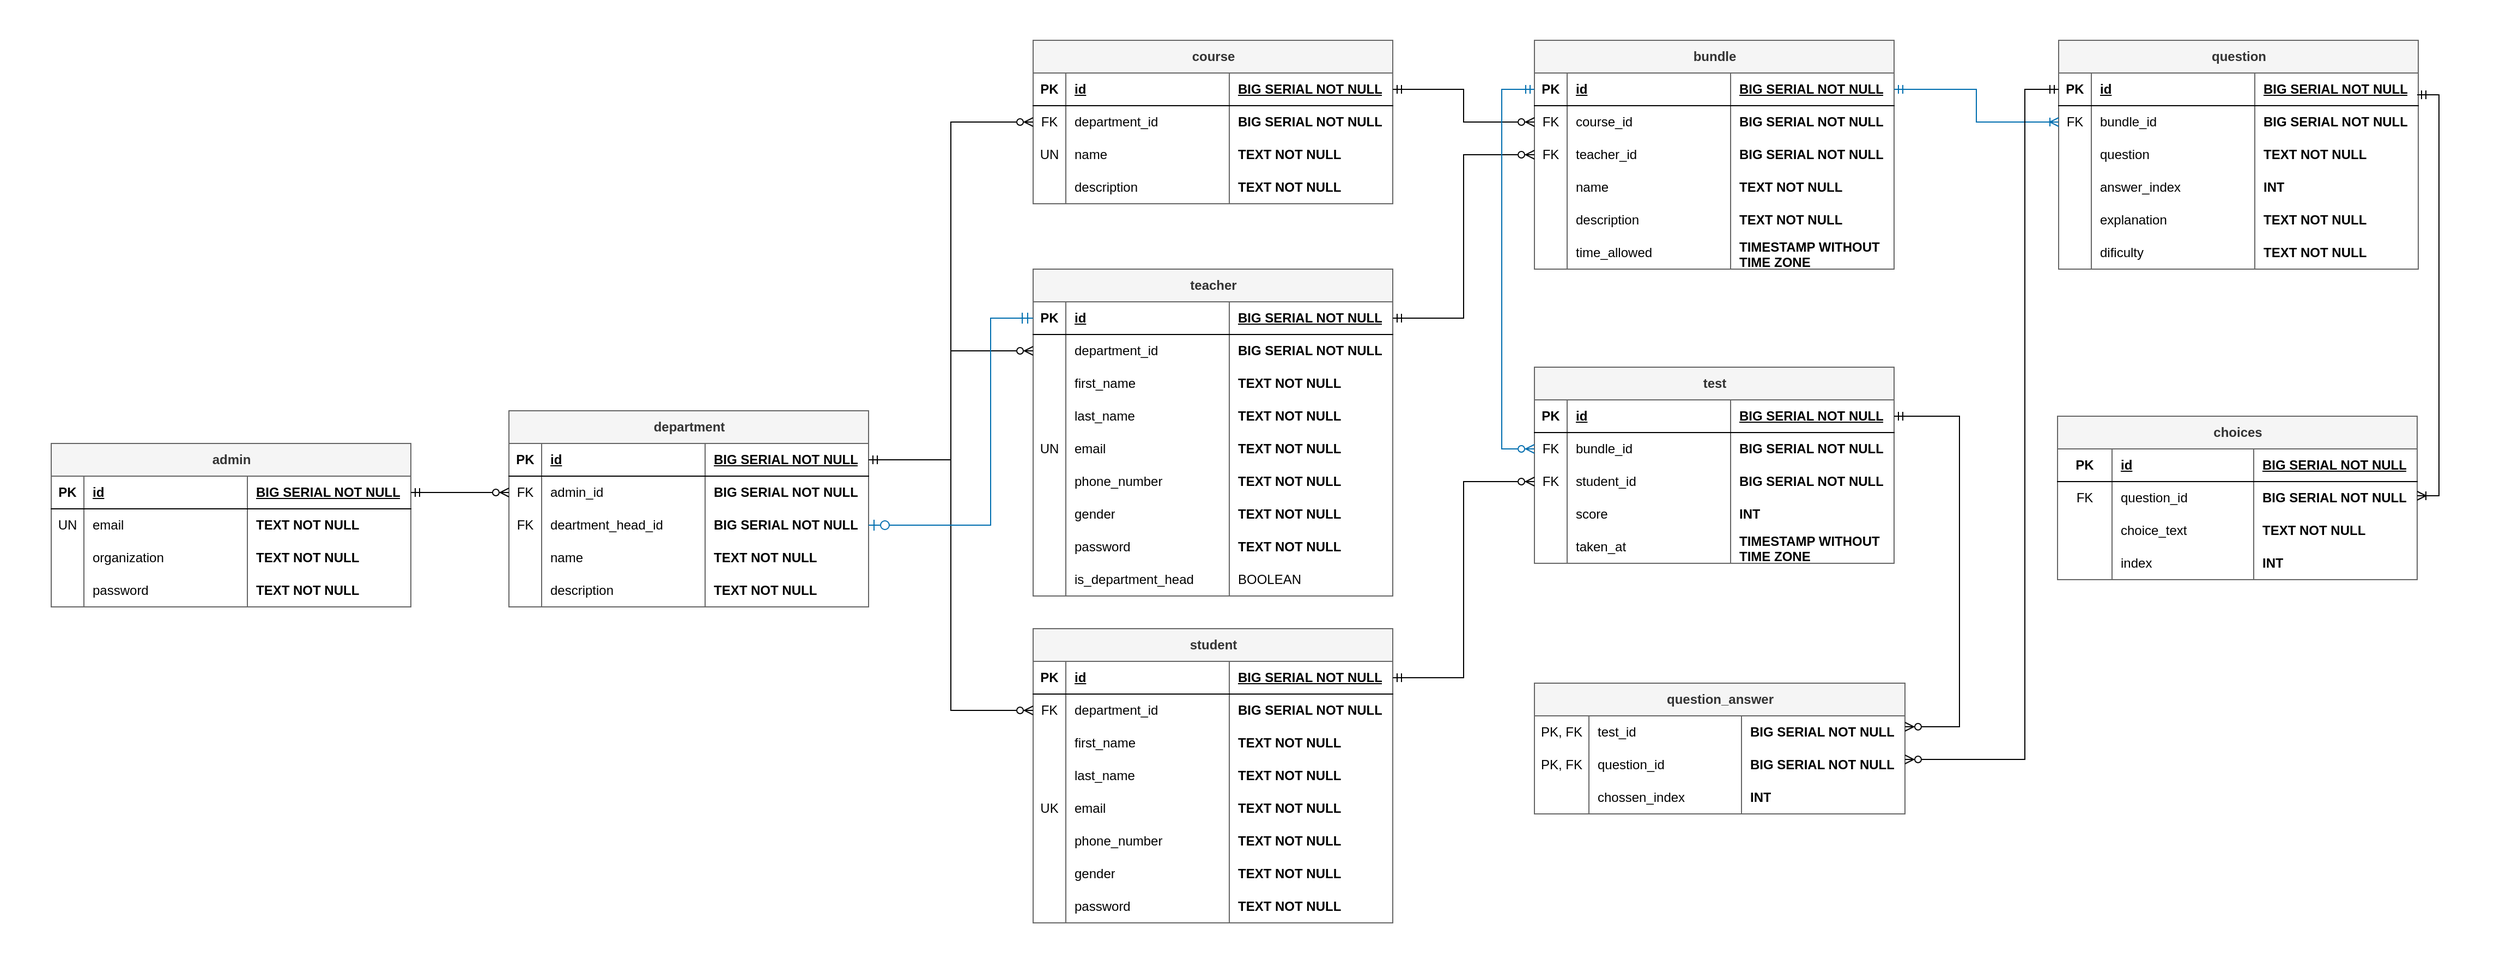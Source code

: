 <mxfile version="21.1.2" type="device">
  <diagram name="Page-1" id="erraQlXqkBYIqGGrh-lg">
    <mxGraphModel dx="3434" dy="1279" grid="0" gridSize="10" guides="1" tooltips="1" connect="1" arrows="1" fold="1" page="0" pageScale="1" pageWidth="850" pageHeight="1100" math="0" shadow="0">
      <root>
        <mxCell id="0" />
        <mxCell id="1" parent="0" />
        <mxCell id="iSprx_GVszuZ0Oc-VhTM-147" value="bundle" style="shape=table;startSize=30;container=1;collapsible=1;childLayout=tableLayout;fixedRows=1;rowLines=0;fontStyle=1;align=center;resizeLast=1;html=1;fillColor=#f5f5f5;fontColor=#333333;strokeColor=#666666;" parent="1" vertex="1">
          <mxGeometry x="-520" y="-190" width="330" height="210" as="geometry" />
        </mxCell>
        <mxCell id="iSprx_GVszuZ0Oc-VhTM-148" value="" style="shape=tableRow;horizontal=0;startSize=0;swimlaneHead=0;swimlaneBody=0;fillColor=none;collapsible=0;dropTarget=0;points=[[0,0.5],[1,0.5]];portConstraint=eastwest;top=0;left=0;right=0;bottom=1;" parent="iSprx_GVszuZ0Oc-VhTM-147" vertex="1">
          <mxGeometry y="30" width="330" height="30" as="geometry" />
        </mxCell>
        <mxCell id="iSprx_GVszuZ0Oc-VhTM-149" value="PK" style="shape=partialRectangle;connectable=0;fillColor=none;top=0;left=0;bottom=0;right=0;fontStyle=1;overflow=hidden;whiteSpace=wrap;html=1;" parent="iSprx_GVszuZ0Oc-VhTM-148" vertex="1">
          <mxGeometry width="30" height="30" as="geometry">
            <mxRectangle width="30" height="30" as="alternateBounds" />
          </mxGeometry>
        </mxCell>
        <mxCell id="iSprx_GVszuZ0Oc-VhTM-150" value="id" style="shape=partialRectangle;connectable=0;fillColor=none;top=0;left=0;bottom=0;right=0;align=left;spacingLeft=6;fontStyle=5;overflow=hidden;whiteSpace=wrap;html=1;" parent="iSprx_GVszuZ0Oc-VhTM-148" vertex="1">
          <mxGeometry x="30" width="150" height="30" as="geometry">
            <mxRectangle width="150" height="30" as="alternateBounds" />
          </mxGeometry>
        </mxCell>
        <mxCell id="iSprx_GVszuZ0Oc-VhTM-169" value="BIG SERIAL NOT NULL" style="shape=partialRectangle;connectable=0;fillColor=none;top=0;left=0;bottom=0;right=0;align=left;spacingLeft=6;fontStyle=5;overflow=hidden;whiteSpace=wrap;html=1;" parent="iSprx_GVszuZ0Oc-VhTM-148" vertex="1">
          <mxGeometry x="180" width="150" height="30" as="geometry">
            <mxRectangle width="150" height="30" as="alternateBounds" />
          </mxGeometry>
        </mxCell>
        <mxCell id="0kFPdpb1jJMILGQoGvP_-5" style="shape=tableRow;horizontal=0;startSize=0;swimlaneHead=0;swimlaneBody=0;fillColor=none;collapsible=0;dropTarget=0;points=[[0,0.5],[1,0.5]];portConstraint=eastwest;top=0;left=0;right=0;bottom=0;" parent="iSprx_GVszuZ0Oc-VhTM-147" vertex="1">
          <mxGeometry y="60" width="330" height="30" as="geometry" />
        </mxCell>
        <mxCell id="0kFPdpb1jJMILGQoGvP_-6" value="FK" style="shape=partialRectangle;connectable=0;fillColor=none;top=0;left=0;bottom=0;right=0;editable=1;overflow=hidden;whiteSpace=wrap;html=1;" parent="0kFPdpb1jJMILGQoGvP_-5" vertex="1">
          <mxGeometry width="30" height="30" as="geometry">
            <mxRectangle width="30" height="30" as="alternateBounds" />
          </mxGeometry>
        </mxCell>
        <mxCell id="0kFPdpb1jJMILGQoGvP_-7" value="course_id" style="shape=partialRectangle;connectable=0;fillColor=none;top=0;left=0;bottom=0;right=0;align=left;spacingLeft=6;overflow=hidden;whiteSpace=wrap;html=1;" parent="0kFPdpb1jJMILGQoGvP_-5" vertex="1">
          <mxGeometry x="30" width="150" height="30" as="geometry">
            <mxRectangle width="150" height="30" as="alternateBounds" />
          </mxGeometry>
        </mxCell>
        <mxCell id="0kFPdpb1jJMILGQoGvP_-8" value="&lt;b style=&quot;border-color: var(--border-color);&quot;&gt;BIG SERIAL NOT NULL&lt;/b&gt;" style="shape=partialRectangle;connectable=0;fillColor=none;top=0;left=0;bottom=0;right=0;align=left;spacingLeft=6;overflow=hidden;whiteSpace=wrap;html=1;" parent="0kFPdpb1jJMILGQoGvP_-5" vertex="1">
          <mxGeometry x="180" width="150" height="30" as="geometry">
            <mxRectangle width="150" height="30" as="alternateBounds" />
          </mxGeometry>
        </mxCell>
        <mxCell id="0kFPdpb1jJMILGQoGvP_-1" style="shape=tableRow;horizontal=0;startSize=0;swimlaneHead=0;swimlaneBody=0;fillColor=none;collapsible=0;dropTarget=0;points=[[0,0.5],[1,0.5]];portConstraint=eastwest;top=0;left=0;right=0;bottom=0;" parent="iSprx_GVszuZ0Oc-VhTM-147" vertex="1">
          <mxGeometry y="90" width="330" height="30" as="geometry" />
        </mxCell>
        <mxCell id="0kFPdpb1jJMILGQoGvP_-2" value="FK" style="shape=partialRectangle;connectable=0;fillColor=none;top=0;left=0;bottom=0;right=0;editable=1;overflow=hidden;whiteSpace=wrap;html=1;" parent="0kFPdpb1jJMILGQoGvP_-1" vertex="1">
          <mxGeometry width="30" height="30" as="geometry">
            <mxRectangle width="30" height="30" as="alternateBounds" />
          </mxGeometry>
        </mxCell>
        <mxCell id="0kFPdpb1jJMILGQoGvP_-3" value="teacher_id" style="shape=partialRectangle;connectable=0;fillColor=none;top=0;left=0;bottom=0;right=0;align=left;spacingLeft=6;overflow=hidden;whiteSpace=wrap;html=1;" parent="0kFPdpb1jJMILGQoGvP_-1" vertex="1">
          <mxGeometry x="30" width="150" height="30" as="geometry">
            <mxRectangle width="150" height="30" as="alternateBounds" />
          </mxGeometry>
        </mxCell>
        <mxCell id="0kFPdpb1jJMILGQoGvP_-4" value="&lt;b style=&quot;border-color: var(--border-color);&quot;&gt;BIG SERIAL NOT NULL&lt;/b&gt;" style="shape=partialRectangle;connectable=0;fillColor=none;top=0;left=0;bottom=0;right=0;align=left;spacingLeft=6;overflow=hidden;whiteSpace=wrap;html=1;" parent="0kFPdpb1jJMILGQoGvP_-1" vertex="1">
          <mxGeometry x="180" width="150" height="30" as="geometry">
            <mxRectangle width="150" height="30" as="alternateBounds" />
          </mxGeometry>
        </mxCell>
        <mxCell id="iSprx_GVszuZ0Oc-VhTM-151" value="" style="shape=tableRow;horizontal=0;startSize=0;swimlaneHead=0;swimlaneBody=0;fillColor=none;collapsible=0;dropTarget=0;points=[[0,0.5],[1,0.5]];portConstraint=eastwest;top=0;left=0;right=0;bottom=0;" parent="iSprx_GVszuZ0Oc-VhTM-147" vertex="1">
          <mxGeometry y="120" width="330" height="30" as="geometry" />
        </mxCell>
        <mxCell id="iSprx_GVszuZ0Oc-VhTM-152" value="" style="shape=partialRectangle;connectable=0;fillColor=none;top=0;left=0;bottom=0;right=0;editable=1;overflow=hidden;whiteSpace=wrap;html=1;" parent="iSprx_GVszuZ0Oc-VhTM-151" vertex="1">
          <mxGeometry width="30" height="30" as="geometry">
            <mxRectangle width="30" height="30" as="alternateBounds" />
          </mxGeometry>
        </mxCell>
        <mxCell id="iSprx_GVszuZ0Oc-VhTM-153" value="name" style="shape=partialRectangle;connectable=0;fillColor=none;top=0;left=0;bottom=0;right=0;align=left;spacingLeft=6;overflow=hidden;whiteSpace=wrap;html=1;" parent="iSprx_GVszuZ0Oc-VhTM-151" vertex="1">
          <mxGeometry x="30" width="150" height="30" as="geometry">
            <mxRectangle width="150" height="30" as="alternateBounds" />
          </mxGeometry>
        </mxCell>
        <mxCell id="iSprx_GVszuZ0Oc-VhTM-170" value="&lt;b&gt;TEXT NOT NULL&lt;/b&gt;" style="shape=partialRectangle;connectable=0;fillColor=none;top=0;left=0;bottom=0;right=0;align=left;spacingLeft=6;overflow=hidden;whiteSpace=wrap;html=1;" parent="iSprx_GVszuZ0Oc-VhTM-151" vertex="1">
          <mxGeometry x="180" width="150" height="30" as="geometry">
            <mxRectangle width="150" height="30" as="alternateBounds" />
          </mxGeometry>
        </mxCell>
        <mxCell id="iSprx_GVszuZ0Oc-VhTM-176" style="shape=tableRow;horizontal=0;startSize=0;swimlaneHead=0;swimlaneBody=0;fillColor=none;collapsible=0;dropTarget=0;points=[[0,0.5],[1,0.5]];portConstraint=eastwest;top=0;left=0;right=0;bottom=0;" parent="iSprx_GVszuZ0Oc-VhTM-147" vertex="1">
          <mxGeometry y="150" width="330" height="30" as="geometry" />
        </mxCell>
        <mxCell id="iSprx_GVszuZ0Oc-VhTM-177" style="shape=partialRectangle;connectable=0;fillColor=none;top=0;left=0;bottom=0;right=0;editable=1;overflow=hidden;whiteSpace=wrap;html=1;" parent="iSprx_GVszuZ0Oc-VhTM-176" vertex="1">
          <mxGeometry width="30" height="30" as="geometry">
            <mxRectangle width="30" height="30" as="alternateBounds" />
          </mxGeometry>
        </mxCell>
        <mxCell id="iSprx_GVszuZ0Oc-VhTM-178" value="description" style="shape=partialRectangle;connectable=0;fillColor=none;top=0;left=0;bottom=0;right=0;align=left;spacingLeft=6;overflow=hidden;whiteSpace=wrap;html=1;" parent="iSprx_GVszuZ0Oc-VhTM-176" vertex="1">
          <mxGeometry x="30" width="150" height="30" as="geometry">
            <mxRectangle width="150" height="30" as="alternateBounds" />
          </mxGeometry>
        </mxCell>
        <mxCell id="iSprx_GVszuZ0Oc-VhTM-179" value="&lt;b style=&quot;border-color: var(--border-color);&quot;&gt;TEXT NOT NULL&lt;/b&gt;" style="shape=partialRectangle;connectable=0;fillColor=none;top=0;left=0;bottom=0;right=0;align=left;spacingLeft=6;overflow=hidden;whiteSpace=wrap;html=1;" parent="iSprx_GVszuZ0Oc-VhTM-176" vertex="1">
          <mxGeometry x="180" width="150" height="30" as="geometry">
            <mxRectangle width="150" height="30" as="alternateBounds" />
          </mxGeometry>
        </mxCell>
        <mxCell id="iSprx_GVszuZ0Oc-VhTM-433" style="shape=tableRow;horizontal=0;startSize=0;swimlaneHead=0;swimlaneBody=0;fillColor=none;collapsible=0;dropTarget=0;points=[[0,0.5],[1,0.5]];portConstraint=eastwest;top=0;left=0;right=0;bottom=0;" parent="iSprx_GVszuZ0Oc-VhTM-147" vertex="1">
          <mxGeometry y="180" width="330" height="30" as="geometry" />
        </mxCell>
        <mxCell id="iSprx_GVszuZ0Oc-VhTM-434" style="shape=partialRectangle;connectable=0;fillColor=none;top=0;left=0;bottom=0;right=0;editable=1;overflow=hidden;whiteSpace=wrap;html=1;" parent="iSprx_GVszuZ0Oc-VhTM-433" vertex="1">
          <mxGeometry width="30" height="30" as="geometry">
            <mxRectangle width="30" height="30" as="alternateBounds" />
          </mxGeometry>
        </mxCell>
        <mxCell id="iSprx_GVszuZ0Oc-VhTM-435" value="time_allowed" style="shape=partialRectangle;connectable=0;fillColor=none;top=0;left=0;bottom=0;right=0;align=left;spacingLeft=6;overflow=hidden;whiteSpace=wrap;html=1;" parent="iSprx_GVszuZ0Oc-VhTM-433" vertex="1">
          <mxGeometry x="30" width="150" height="30" as="geometry">
            <mxRectangle width="150" height="30" as="alternateBounds" />
          </mxGeometry>
        </mxCell>
        <mxCell id="iSprx_GVszuZ0Oc-VhTM-436" value="&lt;b&gt;TIMESTAMP WITHOUT TIME ZONE&lt;/b&gt;" style="shape=partialRectangle;connectable=0;fillColor=none;top=0;left=0;bottom=0;right=0;align=left;spacingLeft=6;overflow=hidden;whiteSpace=wrap;html=1;" parent="iSprx_GVszuZ0Oc-VhTM-433" vertex="1">
          <mxGeometry x="180" width="150" height="30" as="geometry">
            <mxRectangle width="150" height="30" as="alternateBounds" />
          </mxGeometry>
        </mxCell>
        <mxCell id="iSprx_GVszuZ0Oc-VhTM-180" value="teacher" style="shape=table;startSize=30;container=1;collapsible=1;childLayout=tableLayout;fixedRows=1;rowLines=0;fontStyle=1;align=center;resizeLast=1;html=1;fillColor=#f5f5f5;fontColor=#333333;strokeColor=#666666;" parent="1" vertex="1">
          <mxGeometry x="-980" y="20" width="330" height="300" as="geometry" />
        </mxCell>
        <mxCell id="iSprx_GVszuZ0Oc-VhTM-181" value="" style="shape=tableRow;horizontal=0;startSize=0;swimlaneHead=0;swimlaneBody=0;fillColor=none;collapsible=0;dropTarget=0;points=[[0,0.5],[1,0.5]];portConstraint=eastwest;top=0;left=0;right=0;bottom=1;" parent="iSprx_GVszuZ0Oc-VhTM-180" vertex="1">
          <mxGeometry y="30" width="330" height="30" as="geometry" />
        </mxCell>
        <mxCell id="iSprx_GVszuZ0Oc-VhTM-182" value="PK" style="shape=partialRectangle;connectable=0;fillColor=none;top=0;left=0;bottom=0;right=0;fontStyle=1;overflow=hidden;whiteSpace=wrap;html=1;" parent="iSprx_GVszuZ0Oc-VhTM-181" vertex="1">
          <mxGeometry width="30" height="30" as="geometry">
            <mxRectangle width="30" height="30" as="alternateBounds" />
          </mxGeometry>
        </mxCell>
        <mxCell id="iSprx_GVszuZ0Oc-VhTM-183" value="id" style="shape=partialRectangle;connectable=0;fillColor=none;top=0;left=0;bottom=0;right=0;align=left;spacingLeft=6;fontStyle=5;overflow=hidden;whiteSpace=wrap;html=1;" parent="iSprx_GVszuZ0Oc-VhTM-181" vertex="1">
          <mxGeometry x="30" width="150" height="30" as="geometry">
            <mxRectangle width="150" height="30" as="alternateBounds" />
          </mxGeometry>
        </mxCell>
        <mxCell id="iSprx_GVszuZ0Oc-VhTM-184" value="BIG SERIAL NOT NULL" style="shape=partialRectangle;connectable=0;fillColor=none;top=0;left=0;bottom=0;right=0;align=left;spacingLeft=6;fontStyle=5;overflow=hidden;whiteSpace=wrap;html=1;" parent="iSprx_GVszuZ0Oc-VhTM-181" vertex="1">
          <mxGeometry x="180" width="150" height="30" as="geometry">
            <mxRectangle width="150" height="30" as="alternateBounds" />
          </mxGeometry>
        </mxCell>
        <mxCell id="iSprx_GVszuZ0Oc-VhTM-209" style="shape=tableRow;horizontal=0;startSize=0;swimlaneHead=0;swimlaneBody=0;fillColor=none;collapsible=0;dropTarget=0;points=[[0,0.5],[1,0.5]];portConstraint=eastwest;top=0;left=0;right=0;bottom=0;" parent="iSprx_GVszuZ0Oc-VhTM-180" vertex="1">
          <mxGeometry y="60" width="330" height="30" as="geometry" />
        </mxCell>
        <mxCell id="iSprx_GVszuZ0Oc-VhTM-210" value="&lt;span style=&quot;font-family: Helvetica; font-size: 12px; font-style: normal; font-variant-ligatures: normal; font-variant-caps: normal; font-weight: 400; letter-spacing: normal; orphans: 2; text-align: center; text-indent: 0px; text-transform: none; widows: 2; word-spacing: 0px; -webkit-text-stroke-width: 0px; text-decoration-thickness: initial; text-decoration-style: initial; text-decoration-color: initial; float: none; display: inline !important;&quot;&gt;&lt;font color=&quot;#ffffff&quot;&gt;FK&lt;/font&gt;&lt;/span&gt;" style="shape=partialRectangle;connectable=0;fillColor=none;top=0;left=0;bottom=0;right=0;editable=1;overflow=hidden;whiteSpace=wrap;html=1;" parent="iSprx_GVszuZ0Oc-VhTM-209" vertex="1">
          <mxGeometry width="30" height="30" as="geometry">
            <mxRectangle width="30" height="30" as="alternateBounds" />
          </mxGeometry>
        </mxCell>
        <mxCell id="iSprx_GVszuZ0Oc-VhTM-211" value="department_id" style="shape=partialRectangle;connectable=0;fillColor=none;top=0;left=0;bottom=0;right=0;align=left;spacingLeft=6;overflow=hidden;whiteSpace=wrap;html=1;" parent="iSprx_GVszuZ0Oc-VhTM-209" vertex="1">
          <mxGeometry x="30" width="150" height="30" as="geometry">
            <mxRectangle width="150" height="30" as="alternateBounds" />
          </mxGeometry>
        </mxCell>
        <mxCell id="iSprx_GVszuZ0Oc-VhTM-212" value="&lt;b style=&quot;border-color: var(--border-color);&quot;&gt;BIG SERIAL NOT NULL&lt;/b&gt;" style="shape=partialRectangle;connectable=0;fillColor=none;top=0;left=0;bottom=0;right=0;align=left;spacingLeft=6;overflow=hidden;whiteSpace=wrap;html=1;" parent="iSprx_GVszuZ0Oc-VhTM-209" vertex="1">
          <mxGeometry x="180" width="150" height="30" as="geometry">
            <mxRectangle width="150" height="30" as="alternateBounds" />
          </mxGeometry>
        </mxCell>
        <mxCell id="iSprx_GVszuZ0Oc-VhTM-185" value="" style="shape=tableRow;horizontal=0;startSize=0;swimlaneHead=0;swimlaneBody=0;fillColor=none;collapsible=0;dropTarget=0;points=[[0,0.5],[1,0.5]];portConstraint=eastwest;top=0;left=0;right=0;bottom=0;" parent="iSprx_GVszuZ0Oc-VhTM-180" vertex="1">
          <mxGeometry y="90" width="330" height="30" as="geometry" />
        </mxCell>
        <mxCell id="iSprx_GVszuZ0Oc-VhTM-186" value="" style="shape=partialRectangle;connectable=0;fillColor=none;top=0;left=0;bottom=0;right=0;editable=1;overflow=hidden;whiteSpace=wrap;html=1;" parent="iSprx_GVszuZ0Oc-VhTM-185" vertex="1">
          <mxGeometry width="30" height="30" as="geometry">
            <mxRectangle width="30" height="30" as="alternateBounds" />
          </mxGeometry>
        </mxCell>
        <mxCell id="iSprx_GVszuZ0Oc-VhTM-187" value="first_name" style="shape=partialRectangle;connectable=0;fillColor=none;top=0;left=0;bottom=0;right=0;align=left;spacingLeft=6;overflow=hidden;whiteSpace=wrap;html=1;" parent="iSprx_GVszuZ0Oc-VhTM-185" vertex="1">
          <mxGeometry x="30" width="150" height="30" as="geometry">
            <mxRectangle width="150" height="30" as="alternateBounds" />
          </mxGeometry>
        </mxCell>
        <mxCell id="iSprx_GVszuZ0Oc-VhTM-188" value="&lt;b&gt;TEXT NOT NULL&lt;/b&gt;" style="shape=partialRectangle;connectable=0;fillColor=none;top=0;left=0;bottom=0;right=0;align=left;spacingLeft=6;overflow=hidden;whiteSpace=wrap;html=1;" parent="iSprx_GVszuZ0Oc-VhTM-185" vertex="1">
          <mxGeometry x="180" width="150" height="30" as="geometry">
            <mxRectangle width="150" height="30" as="alternateBounds" />
          </mxGeometry>
        </mxCell>
        <mxCell id="iSprx_GVszuZ0Oc-VhTM-189" value="" style="shape=tableRow;horizontal=0;startSize=0;swimlaneHead=0;swimlaneBody=0;fillColor=none;collapsible=0;dropTarget=0;points=[[0,0.5],[1,0.5]];portConstraint=eastwest;top=0;left=0;right=0;bottom=0;" parent="iSprx_GVszuZ0Oc-VhTM-180" vertex="1">
          <mxGeometry y="120" width="330" height="30" as="geometry" />
        </mxCell>
        <mxCell id="iSprx_GVszuZ0Oc-VhTM-190" value="" style="shape=partialRectangle;connectable=0;fillColor=none;top=0;left=0;bottom=0;right=0;editable=1;overflow=hidden;whiteSpace=wrap;html=1;" parent="iSprx_GVszuZ0Oc-VhTM-189" vertex="1">
          <mxGeometry width="30" height="30" as="geometry">
            <mxRectangle width="30" height="30" as="alternateBounds" />
          </mxGeometry>
        </mxCell>
        <mxCell id="iSprx_GVszuZ0Oc-VhTM-191" value="last_name" style="shape=partialRectangle;connectable=0;fillColor=none;top=0;left=0;bottom=0;right=0;align=left;spacingLeft=6;overflow=hidden;whiteSpace=wrap;html=1;" parent="iSprx_GVszuZ0Oc-VhTM-189" vertex="1">
          <mxGeometry x="30" width="150" height="30" as="geometry">
            <mxRectangle width="150" height="30" as="alternateBounds" />
          </mxGeometry>
        </mxCell>
        <mxCell id="iSprx_GVszuZ0Oc-VhTM-192" value="&lt;b style=&quot;border-color: var(--border-color);&quot;&gt;TEXT NOT NULL&lt;/b&gt;" style="shape=partialRectangle;connectable=0;fillColor=none;top=0;left=0;bottom=0;right=0;align=left;spacingLeft=6;overflow=hidden;whiteSpace=wrap;html=1;" parent="iSprx_GVszuZ0Oc-VhTM-189" vertex="1">
          <mxGeometry x="180" width="150" height="30" as="geometry">
            <mxRectangle width="150" height="30" as="alternateBounds" />
          </mxGeometry>
        </mxCell>
        <mxCell id="iSprx_GVszuZ0Oc-VhTM-193" value="" style="shape=tableRow;horizontal=0;startSize=0;swimlaneHead=0;swimlaneBody=0;fillColor=none;collapsible=0;dropTarget=0;points=[[0,0.5],[1,0.5]];portConstraint=eastwest;top=0;left=0;right=0;bottom=0;" parent="iSprx_GVszuZ0Oc-VhTM-180" vertex="1">
          <mxGeometry y="150" width="330" height="30" as="geometry" />
        </mxCell>
        <mxCell id="iSprx_GVszuZ0Oc-VhTM-194" value="UN" style="shape=partialRectangle;connectable=0;fillColor=none;top=0;left=0;bottom=0;right=0;editable=1;overflow=hidden;whiteSpace=wrap;html=1;" parent="iSprx_GVszuZ0Oc-VhTM-193" vertex="1">
          <mxGeometry width="30" height="30" as="geometry">
            <mxRectangle width="30" height="30" as="alternateBounds" />
          </mxGeometry>
        </mxCell>
        <mxCell id="iSprx_GVszuZ0Oc-VhTM-195" value="email" style="shape=partialRectangle;connectable=0;fillColor=none;top=0;left=0;bottom=0;right=0;align=left;spacingLeft=6;overflow=hidden;whiteSpace=wrap;html=1;" parent="iSprx_GVszuZ0Oc-VhTM-193" vertex="1">
          <mxGeometry x="30" width="150" height="30" as="geometry">
            <mxRectangle width="150" height="30" as="alternateBounds" />
          </mxGeometry>
        </mxCell>
        <mxCell id="iSprx_GVszuZ0Oc-VhTM-196" value="&lt;b style=&quot;border-color: var(--border-color);&quot;&gt;TEXT NOT NULL&lt;/b&gt;" style="shape=partialRectangle;connectable=0;fillColor=none;top=0;left=0;bottom=0;right=0;align=left;spacingLeft=6;overflow=hidden;whiteSpace=wrap;html=1;" parent="iSprx_GVszuZ0Oc-VhTM-193" vertex="1">
          <mxGeometry x="180" width="150" height="30" as="geometry">
            <mxRectangle width="150" height="30" as="alternateBounds" />
          </mxGeometry>
        </mxCell>
        <mxCell id="iSprx_GVszuZ0Oc-VhTM-197" style="shape=tableRow;horizontal=0;startSize=0;swimlaneHead=0;swimlaneBody=0;fillColor=none;collapsible=0;dropTarget=0;points=[[0,0.5],[1,0.5]];portConstraint=eastwest;top=0;left=0;right=0;bottom=0;" parent="iSprx_GVszuZ0Oc-VhTM-180" vertex="1">
          <mxGeometry y="180" width="330" height="30" as="geometry" />
        </mxCell>
        <mxCell id="iSprx_GVszuZ0Oc-VhTM-198" style="shape=partialRectangle;connectable=0;fillColor=none;top=0;left=0;bottom=0;right=0;editable=1;overflow=hidden;whiteSpace=wrap;html=1;" parent="iSprx_GVszuZ0Oc-VhTM-197" vertex="1">
          <mxGeometry width="30" height="30" as="geometry">
            <mxRectangle width="30" height="30" as="alternateBounds" />
          </mxGeometry>
        </mxCell>
        <mxCell id="iSprx_GVszuZ0Oc-VhTM-199" value="phone_number" style="shape=partialRectangle;connectable=0;fillColor=none;top=0;left=0;bottom=0;right=0;align=left;spacingLeft=6;overflow=hidden;whiteSpace=wrap;html=1;" parent="iSprx_GVszuZ0Oc-VhTM-197" vertex="1">
          <mxGeometry x="30" width="150" height="30" as="geometry">
            <mxRectangle width="150" height="30" as="alternateBounds" />
          </mxGeometry>
        </mxCell>
        <mxCell id="iSprx_GVszuZ0Oc-VhTM-200" value="&lt;b style=&quot;border-color: var(--border-color);&quot;&gt;TEXT NOT NULL&lt;/b&gt;" style="shape=partialRectangle;connectable=0;fillColor=none;top=0;left=0;bottom=0;right=0;align=left;spacingLeft=6;overflow=hidden;whiteSpace=wrap;html=1;" parent="iSprx_GVszuZ0Oc-VhTM-197" vertex="1">
          <mxGeometry x="180" width="150" height="30" as="geometry">
            <mxRectangle width="150" height="30" as="alternateBounds" />
          </mxGeometry>
        </mxCell>
        <mxCell id="iSprx_GVszuZ0Oc-VhTM-201" style="shape=tableRow;horizontal=0;startSize=0;swimlaneHead=0;swimlaneBody=0;fillColor=none;collapsible=0;dropTarget=0;points=[[0,0.5],[1,0.5]];portConstraint=eastwest;top=0;left=0;right=0;bottom=0;" parent="iSprx_GVszuZ0Oc-VhTM-180" vertex="1">
          <mxGeometry y="210" width="330" height="30" as="geometry" />
        </mxCell>
        <mxCell id="iSprx_GVszuZ0Oc-VhTM-202" style="shape=partialRectangle;connectable=0;fillColor=none;top=0;left=0;bottom=0;right=0;editable=1;overflow=hidden;whiteSpace=wrap;html=1;" parent="iSprx_GVszuZ0Oc-VhTM-201" vertex="1">
          <mxGeometry width="30" height="30" as="geometry">
            <mxRectangle width="30" height="30" as="alternateBounds" />
          </mxGeometry>
        </mxCell>
        <mxCell id="iSprx_GVszuZ0Oc-VhTM-203" value="gender" style="shape=partialRectangle;connectable=0;fillColor=none;top=0;left=0;bottom=0;right=0;align=left;spacingLeft=6;overflow=hidden;whiteSpace=wrap;html=1;" parent="iSprx_GVszuZ0Oc-VhTM-201" vertex="1">
          <mxGeometry x="30" width="150" height="30" as="geometry">
            <mxRectangle width="150" height="30" as="alternateBounds" />
          </mxGeometry>
        </mxCell>
        <mxCell id="iSprx_GVszuZ0Oc-VhTM-204" value="&lt;b style=&quot;border-color: var(--border-color);&quot;&gt;TEXT NOT NULL&lt;/b&gt;" style="shape=partialRectangle;connectable=0;fillColor=none;top=0;left=0;bottom=0;right=0;align=left;spacingLeft=6;overflow=hidden;whiteSpace=wrap;html=1;" parent="iSprx_GVszuZ0Oc-VhTM-201" vertex="1">
          <mxGeometry x="180" width="150" height="30" as="geometry">
            <mxRectangle width="150" height="30" as="alternateBounds" />
          </mxGeometry>
        </mxCell>
        <mxCell id="iSprx_GVszuZ0Oc-VhTM-205" style="shape=tableRow;horizontal=0;startSize=0;swimlaneHead=0;swimlaneBody=0;fillColor=none;collapsible=0;dropTarget=0;points=[[0,0.5],[1,0.5]];portConstraint=eastwest;top=0;left=0;right=0;bottom=0;" parent="iSprx_GVszuZ0Oc-VhTM-180" vertex="1">
          <mxGeometry y="240" width="330" height="30" as="geometry" />
        </mxCell>
        <mxCell id="iSprx_GVszuZ0Oc-VhTM-206" style="shape=partialRectangle;connectable=0;fillColor=none;top=0;left=0;bottom=0;right=0;editable=1;overflow=hidden;whiteSpace=wrap;html=1;" parent="iSprx_GVszuZ0Oc-VhTM-205" vertex="1">
          <mxGeometry width="30" height="30" as="geometry">
            <mxRectangle width="30" height="30" as="alternateBounds" />
          </mxGeometry>
        </mxCell>
        <mxCell id="iSprx_GVszuZ0Oc-VhTM-207" value="password" style="shape=partialRectangle;connectable=0;fillColor=none;top=0;left=0;bottom=0;right=0;align=left;spacingLeft=6;overflow=hidden;whiteSpace=wrap;html=1;" parent="iSprx_GVszuZ0Oc-VhTM-205" vertex="1">
          <mxGeometry x="30" width="150" height="30" as="geometry">
            <mxRectangle width="150" height="30" as="alternateBounds" />
          </mxGeometry>
        </mxCell>
        <mxCell id="iSprx_GVszuZ0Oc-VhTM-208" value="&lt;b style=&quot;border-color: var(--border-color);&quot;&gt;TEXT NOT NULL&lt;/b&gt;" style="shape=partialRectangle;connectable=0;fillColor=none;top=0;left=0;bottom=0;right=0;align=left;spacingLeft=6;overflow=hidden;whiteSpace=wrap;html=1;" parent="iSprx_GVszuZ0Oc-VhTM-205" vertex="1">
          <mxGeometry x="180" width="150" height="30" as="geometry">
            <mxRectangle width="150" height="30" as="alternateBounds" />
          </mxGeometry>
        </mxCell>
        <mxCell id="NIic9-79MhMJESqm72t1-11" style="shape=tableRow;horizontal=0;startSize=0;swimlaneHead=0;swimlaneBody=0;fillColor=none;collapsible=0;dropTarget=0;points=[[0,0.5],[1,0.5]];portConstraint=eastwest;top=0;left=0;right=0;bottom=0;" parent="iSprx_GVszuZ0Oc-VhTM-180" vertex="1">
          <mxGeometry y="270" width="330" height="30" as="geometry" />
        </mxCell>
        <mxCell id="NIic9-79MhMJESqm72t1-12" style="shape=partialRectangle;connectable=0;fillColor=none;top=0;left=0;bottom=0;right=0;editable=1;overflow=hidden;whiteSpace=wrap;html=1;" parent="NIic9-79MhMJESqm72t1-11" vertex="1">
          <mxGeometry width="30" height="30" as="geometry">
            <mxRectangle width="30" height="30" as="alternateBounds" />
          </mxGeometry>
        </mxCell>
        <mxCell id="NIic9-79MhMJESqm72t1-13" value="is_department_head" style="shape=partialRectangle;connectable=0;fillColor=none;top=0;left=0;bottom=0;right=0;align=left;spacingLeft=6;overflow=hidden;whiteSpace=wrap;html=1;" parent="NIic9-79MhMJESqm72t1-11" vertex="1">
          <mxGeometry x="30" width="150" height="30" as="geometry">
            <mxRectangle width="150" height="30" as="alternateBounds" />
          </mxGeometry>
        </mxCell>
        <mxCell id="NIic9-79MhMJESqm72t1-14" value="BOOLEAN" style="shape=partialRectangle;connectable=0;fillColor=none;top=0;left=0;bottom=0;right=0;align=left;spacingLeft=6;overflow=hidden;whiteSpace=wrap;html=1;" parent="NIic9-79MhMJESqm72t1-11" vertex="1">
          <mxGeometry x="180" width="150" height="30" as="geometry">
            <mxRectangle width="150" height="30" as="alternateBounds" />
          </mxGeometry>
        </mxCell>
        <mxCell id="iSprx_GVszuZ0Oc-VhTM-213" value="department" style="shape=table;startSize=30;container=1;collapsible=1;childLayout=tableLayout;fixedRows=1;rowLines=0;fontStyle=1;align=center;resizeLast=1;html=1;fillColor=#f5f5f5;fontColor=#333333;strokeColor=#666666;" parent="1" vertex="1">
          <mxGeometry x="-1461" y="150" width="330" height="180" as="geometry" />
        </mxCell>
        <mxCell id="iSprx_GVszuZ0Oc-VhTM-214" value="" style="shape=tableRow;horizontal=0;startSize=0;swimlaneHead=0;swimlaneBody=0;fillColor=none;collapsible=0;dropTarget=0;points=[[0,0.5],[1,0.5]];portConstraint=eastwest;top=0;left=0;right=0;bottom=1;" parent="iSprx_GVszuZ0Oc-VhTM-213" vertex="1">
          <mxGeometry y="30" width="330" height="30" as="geometry" />
        </mxCell>
        <mxCell id="iSprx_GVszuZ0Oc-VhTM-215" value="PK" style="shape=partialRectangle;connectable=0;fillColor=none;top=0;left=0;bottom=0;right=0;fontStyle=1;overflow=hidden;whiteSpace=wrap;html=1;" parent="iSprx_GVszuZ0Oc-VhTM-214" vertex="1">
          <mxGeometry width="30" height="30" as="geometry">
            <mxRectangle width="30" height="30" as="alternateBounds" />
          </mxGeometry>
        </mxCell>
        <mxCell id="iSprx_GVszuZ0Oc-VhTM-216" value="id" style="shape=partialRectangle;connectable=0;fillColor=none;top=0;left=0;bottom=0;right=0;align=left;spacingLeft=6;fontStyle=5;overflow=hidden;whiteSpace=wrap;html=1;" parent="iSprx_GVszuZ0Oc-VhTM-214" vertex="1">
          <mxGeometry x="30" width="150" height="30" as="geometry">
            <mxRectangle width="150" height="30" as="alternateBounds" />
          </mxGeometry>
        </mxCell>
        <mxCell id="iSprx_GVszuZ0Oc-VhTM-217" value="BIG SERIAL NOT NULL" style="shape=partialRectangle;connectable=0;fillColor=none;top=0;left=0;bottom=0;right=0;align=left;spacingLeft=6;fontStyle=5;overflow=hidden;whiteSpace=wrap;html=1;" parent="iSprx_GVszuZ0Oc-VhTM-214" vertex="1">
          <mxGeometry x="180" width="150" height="30" as="geometry">
            <mxRectangle width="150" height="30" as="alternateBounds" />
          </mxGeometry>
        </mxCell>
        <mxCell id="iSprx_GVszuZ0Oc-VhTM-415" style="shape=tableRow;horizontal=0;startSize=0;swimlaneHead=0;swimlaneBody=0;fillColor=none;collapsible=0;dropTarget=0;points=[[0,0.5],[1,0.5]];portConstraint=eastwest;top=0;left=0;right=0;bottom=0;" parent="iSprx_GVszuZ0Oc-VhTM-213" vertex="1">
          <mxGeometry y="60" width="330" height="30" as="geometry" />
        </mxCell>
        <mxCell id="iSprx_GVszuZ0Oc-VhTM-416" value="FK" style="shape=partialRectangle;connectable=0;fillColor=none;top=0;left=0;bottom=0;right=0;editable=1;overflow=hidden;whiteSpace=wrap;html=1;" parent="iSprx_GVszuZ0Oc-VhTM-415" vertex="1">
          <mxGeometry width="30" height="30" as="geometry">
            <mxRectangle width="30" height="30" as="alternateBounds" />
          </mxGeometry>
        </mxCell>
        <mxCell id="iSprx_GVszuZ0Oc-VhTM-417" value="admin_id" style="shape=partialRectangle;connectable=0;fillColor=none;top=0;left=0;bottom=0;right=0;align=left;spacingLeft=6;overflow=hidden;whiteSpace=wrap;html=1;" parent="iSprx_GVszuZ0Oc-VhTM-415" vertex="1">
          <mxGeometry x="30" width="150" height="30" as="geometry">
            <mxRectangle width="150" height="30" as="alternateBounds" />
          </mxGeometry>
        </mxCell>
        <mxCell id="iSprx_GVszuZ0Oc-VhTM-418" value="&lt;b&gt;BIG SERIAL NOT NULL&lt;/b&gt;" style="shape=partialRectangle;connectable=0;fillColor=none;top=0;left=0;bottom=0;right=0;align=left;spacingLeft=6;overflow=hidden;whiteSpace=wrap;html=1;" parent="iSprx_GVszuZ0Oc-VhTM-415" vertex="1">
          <mxGeometry x="180" width="150" height="30" as="geometry">
            <mxRectangle width="150" height="30" as="alternateBounds" />
          </mxGeometry>
        </mxCell>
        <mxCell id="NIic9-79MhMJESqm72t1-7" style="shape=tableRow;horizontal=0;startSize=0;swimlaneHead=0;swimlaneBody=0;fillColor=none;collapsible=0;dropTarget=0;points=[[0,0.5],[1,0.5]];portConstraint=eastwest;top=0;left=0;right=0;bottom=0;" parent="iSprx_GVszuZ0Oc-VhTM-213" vertex="1">
          <mxGeometry y="90" width="330" height="30" as="geometry" />
        </mxCell>
        <mxCell id="NIic9-79MhMJESqm72t1-8" value="FK" style="shape=partialRectangle;connectable=0;fillColor=none;top=0;left=0;bottom=0;right=0;editable=1;overflow=hidden;whiteSpace=wrap;html=1;" parent="NIic9-79MhMJESqm72t1-7" vertex="1">
          <mxGeometry width="30" height="30" as="geometry">
            <mxRectangle width="30" height="30" as="alternateBounds" />
          </mxGeometry>
        </mxCell>
        <mxCell id="NIic9-79MhMJESqm72t1-9" value="deartment_head_id" style="shape=partialRectangle;connectable=0;fillColor=none;top=0;left=0;bottom=0;right=0;align=left;spacingLeft=6;overflow=hidden;whiteSpace=wrap;html=1;" parent="NIic9-79MhMJESqm72t1-7" vertex="1">
          <mxGeometry x="30" width="150" height="30" as="geometry">
            <mxRectangle width="150" height="30" as="alternateBounds" />
          </mxGeometry>
        </mxCell>
        <mxCell id="NIic9-79MhMJESqm72t1-10" value="&lt;b&gt;BIG SERIAL NOT NULL&lt;/b&gt;" style="shape=partialRectangle;connectable=0;fillColor=none;top=0;left=0;bottom=0;right=0;align=left;spacingLeft=6;overflow=hidden;whiteSpace=wrap;html=1;" parent="NIic9-79MhMJESqm72t1-7" vertex="1">
          <mxGeometry x="180" width="150" height="30" as="geometry">
            <mxRectangle width="150" height="30" as="alternateBounds" />
          </mxGeometry>
        </mxCell>
        <mxCell id="iSprx_GVszuZ0Oc-VhTM-218" value="" style="shape=tableRow;horizontal=0;startSize=0;swimlaneHead=0;swimlaneBody=0;fillColor=none;collapsible=0;dropTarget=0;points=[[0,0.5],[1,0.5]];portConstraint=eastwest;top=0;left=0;right=0;bottom=0;" parent="iSprx_GVszuZ0Oc-VhTM-213" vertex="1">
          <mxGeometry y="120" width="330" height="30" as="geometry" />
        </mxCell>
        <mxCell id="iSprx_GVszuZ0Oc-VhTM-219" value="" style="shape=partialRectangle;connectable=0;fillColor=none;top=0;left=0;bottom=0;right=0;editable=1;overflow=hidden;whiteSpace=wrap;html=1;" parent="iSprx_GVszuZ0Oc-VhTM-218" vertex="1">
          <mxGeometry width="30" height="30" as="geometry">
            <mxRectangle width="30" height="30" as="alternateBounds" />
          </mxGeometry>
        </mxCell>
        <mxCell id="iSprx_GVszuZ0Oc-VhTM-220" value="name" style="shape=partialRectangle;connectable=0;fillColor=none;top=0;left=0;bottom=0;right=0;align=left;spacingLeft=6;overflow=hidden;whiteSpace=wrap;html=1;" parent="iSprx_GVszuZ0Oc-VhTM-218" vertex="1">
          <mxGeometry x="30" width="150" height="30" as="geometry">
            <mxRectangle width="150" height="30" as="alternateBounds" />
          </mxGeometry>
        </mxCell>
        <mxCell id="iSprx_GVszuZ0Oc-VhTM-221" value="&lt;b&gt;TEXT NOT NULL&lt;/b&gt;" style="shape=partialRectangle;connectable=0;fillColor=none;top=0;left=0;bottom=0;right=0;align=left;spacingLeft=6;overflow=hidden;whiteSpace=wrap;html=1;" parent="iSprx_GVszuZ0Oc-VhTM-218" vertex="1">
          <mxGeometry x="180" width="150" height="30" as="geometry">
            <mxRectangle width="150" height="30" as="alternateBounds" />
          </mxGeometry>
        </mxCell>
        <mxCell id="iSprx_GVszuZ0Oc-VhTM-287" value="" style="shape=tableRow;horizontal=0;startSize=0;swimlaneHead=0;swimlaneBody=0;fillColor=none;collapsible=0;dropTarget=0;points=[[0,0.5],[1,0.5]];portConstraint=eastwest;top=0;left=0;right=0;bottom=0;" parent="iSprx_GVszuZ0Oc-VhTM-213" vertex="1">
          <mxGeometry y="150" width="330" height="30" as="geometry" />
        </mxCell>
        <mxCell id="iSprx_GVszuZ0Oc-VhTM-288" value="" style="shape=partialRectangle;connectable=0;fillColor=none;top=0;left=0;bottom=0;right=0;editable=1;overflow=hidden;whiteSpace=wrap;html=1;" parent="iSprx_GVszuZ0Oc-VhTM-287" vertex="1">
          <mxGeometry width="30" height="30" as="geometry">
            <mxRectangle width="30" height="30" as="alternateBounds" />
          </mxGeometry>
        </mxCell>
        <mxCell id="iSprx_GVszuZ0Oc-VhTM-289" value="description" style="shape=partialRectangle;connectable=0;fillColor=none;top=0;left=0;bottom=0;right=0;align=left;spacingLeft=6;overflow=hidden;whiteSpace=wrap;html=1;" parent="iSprx_GVszuZ0Oc-VhTM-287" vertex="1">
          <mxGeometry x="30" width="150" height="30" as="geometry">
            <mxRectangle width="150" height="30" as="alternateBounds" />
          </mxGeometry>
        </mxCell>
        <mxCell id="iSprx_GVszuZ0Oc-VhTM-290" value="&lt;b&gt;TEXT NOT NULL&lt;/b&gt;" style="shape=partialRectangle;connectable=0;fillColor=none;top=0;left=0;bottom=0;right=0;align=left;spacingLeft=6;overflow=hidden;whiteSpace=wrap;html=1;" parent="iSprx_GVszuZ0Oc-VhTM-287" vertex="1">
          <mxGeometry x="180" width="150" height="30" as="geometry">
            <mxRectangle width="150" height="30" as="alternateBounds" />
          </mxGeometry>
        </mxCell>
        <mxCell id="iSprx_GVszuZ0Oc-VhTM-258" value="course" style="shape=table;startSize=30;container=1;collapsible=1;childLayout=tableLayout;fixedRows=1;rowLines=0;fontStyle=1;align=center;resizeLast=1;html=1;fillColor=#f5f5f5;fontColor=#333333;strokeColor=#666666;" parent="1" vertex="1">
          <mxGeometry x="-980" y="-190" width="330" height="150" as="geometry" />
        </mxCell>
        <mxCell id="iSprx_GVszuZ0Oc-VhTM-259" value="" style="shape=tableRow;horizontal=0;startSize=0;swimlaneHead=0;swimlaneBody=0;fillColor=none;collapsible=0;dropTarget=0;points=[[0,0.5],[1,0.5]];portConstraint=eastwest;top=0;left=0;right=0;bottom=1;" parent="iSprx_GVszuZ0Oc-VhTM-258" vertex="1">
          <mxGeometry y="30" width="330" height="30" as="geometry" />
        </mxCell>
        <mxCell id="iSprx_GVszuZ0Oc-VhTM-260" value="PK" style="shape=partialRectangle;connectable=0;fillColor=none;top=0;left=0;bottom=0;right=0;fontStyle=1;overflow=hidden;whiteSpace=wrap;html=1;" parent="iSprx_GVszuZ0Oc-VhTM-259" vertex="1">
          <mxGeometry width="30" height="30" as="geometry">
            <mxRectangle width="30" height="30" as="alternateBounds" />
          </mxGeometry>
        </mxCell>
        <mxCell id="iSprx_GVszuZ0Oc-VhTM-261" value="id" style="shape=partialRectangle;connectable=0;fillColor=none;top=0;left=0;bottom=0;right=0;align=left;spacingLeft=6;fontStyle=5;overflow=hidden;whiteSpace=wrap;html=1;" parent="iSprx_GVszuZ0Oc-VhTM-259" vertex="1">
          <mxGeometry x="30" width="150" height="30" as="geometry">
            <mxRectangle width="150" height="30" as="alternateBounds" />
          </mxGeometry>
        </mxCell>
        <mxCell id="iSprx_GVszuZ0Oc-VhTM-262" value="BIG SERIAL NOT NULL" style="shape=partialRectangle;connectable=0;fillColor=none;top=0;left=0;bottom=0;right=0;align=left;spacingLeft=6;fontStyle=5;overflow=hidden;whiteSpace=wrap;html=1;" parent="iSprx_GVszuZ0Oc-VhTM-259" vertex="1">
          <mxGeometry x="180" width="150" height="30" as="geometry">
            <mxRectangle width="150" height="30" as="alternateBounds" />
          </mxGeometry>
        </mxCell>
        <mxCell id="iSprx_GVszuZ0Oc-VhTM-420" style="shape=tableRow;horizontal=0;startSize=0;swimlaneHead=0;swimlaneBody=0;fillColor=none;collapsible=0;dropTarget=0;points=[[0,0.5],[1,0.5]];portConstraint=eastwest;top=0;left=0;right=0;bottom=0;" parent="iSprx_GVszuZ0Oc-VhTM-258" vertex="1">
          <mxGeometry y="60" width="330" height="30" as="geometry" />
        </mxCell>
        <mxCell id="iSprx_GVszuZ0Oc-VhTM-421" value="FK" style="shape=partialRectangle;connectable=0;fillColor=none;top=0;left=0;bottom=0;right=0;editable=1;overflow=hidden;whiteSpace=wrap;html=1;" parent="iSprx_GVszuZ0Oc-VhTM-420" vertex="1">
          <mxGeometry width="30" height="30" as="geometry">
            <mxRectangle width="30" height="30" as="alternateBounds" />
          </mxGeometry>
        </mxCell>
        <mxCell id="iSprx_GVszuZ0Oc-VhTM-422" value="department_id" style="shape=partialRectangle;connectable=0;fillColor=none;top=0;left=0;bottom=0;right=0;align=left;spacingLeft=6;overflow=hidden;whiteSpace=wrap;html=1;" parent="iSprx_GVszuZ0Oc-VhTM-420" vertex="1">
          <mxGeometry x="30" width="150" height="30" as="geometry">
            <mxRectangle width="150" height="30" as="alternateBounds" />
          </mxGeometry>
        </mxCell>
        <mxCell id="iSprx_GVszuZ0Oc-VhTM-423" value="&lt;b style=&quot;border-color: var(--border-color);&quot;&gt;BIG SERIAL NOT NULL&lt;/b&gt;" style="shape=partialRectangle;connectable=0;fillColor=none;top=0;left=0;bottom=0;right=0;align=left;spacingLeft=6;overflow=hidden;whiteSpace=wrap;html=1;" parent="iSprx_GVszuZ0Oc-VhTM-420" vertex="1">
          <mxGeometry x="180" width="150" height="30" as="geometry">
            <mxRectangle width="150" height="30" as="alternateBounds" />
          </mxGeometry>
        </mxCell>
        <mxCell id="iSprx_GVszuZ0Oc-VhTM-263" value="" style="shape=tableRow;horizontal=0;startSize=0;swimlaneHead=0;swimlaneBody=0;fillColor=none;collapsible=0;dropTarget=0;points=[[0,0.5],[1,0.5]];portConstraint=eastwest;top=0;left=0;right=0;bottom=0;" parent="iSprx_GVszuZ0Oc-VhTM-258" vertex="1">
          <mxGeometry y="90" width="330" height="30" as="geometry" />
        </mxCell>
        <mxCell id="iSprx_GVszuZ0Oc-VhTM-264" value="UN" style="shape=partialRectangle;connectable=0;fillColor=none;top=0;left=0;bottom=0;right=0;editable=1;overflow=hidden;whiteSpace=wrap;html=1;" parent="iSprx_GVszuZ0Oc-VhTM-263" vertex="1">
          <mxGeometry width="30" height="30" as="geometry">
            <mxRectangle width="30" height="30" as="alternateBounds" />
          </mxGeometry>
        </mxCell>
        <mxCell id="iSprx_GVszuZ0Oc-VhTM-265" value="name" style="shape=partialRectangle;connectable=0;fillColor=none;top=0;left=0;bottom=0;right=0;align=left;spacingLeft=6;overflow=hidden;whiteSpace=wrap;html=1;" parent="iSprx_GVszuZ0Oc-VhTM-263" vertex="1">
          <mxGeometry x="30" width="150" height="30" as="geometry">
            <mxRectangle width="150" height="30" as="alternateBounds" />
          </mxGeometry>
        </mxCell>
        <mxCell id="iSprx_GVszuZ0Oc-VhTM-266" value="&lt;b&gt;TEXT NOT NULL&lt;/b&gt;" style="shape=partialRectangle;connectable=0;fillColor=none;top=0;left=0;bottom=0;right=0;align=left;spacingLeft=6;overflow=hidden;whiteSpace=wrap;html=1;" parent="iSprx_GVszuZ0Oc-VhTM-263" vertex="1">
          <mxGeometry x="180" width="150" height="30" as="geometry">
            <mxRectangle width="150" height="30" as="alternateBounds" />
          </mxGeometry>
        </mxCell>
        <mxCell id="iSprx_GVszuZ0Oc-VhTM-267" style="shape=tableRow;horizontal=0;startSize=0;swimlaneHead=0;swimlaneBody=0;fillColor=none;collapsible=0;dropTarget=0;points=[[0,0.5],[1,0.5]];portConstraint=eastwest;top=0;left=0;right=0;bottom=0;" parent="iSprx_GVszuZ0Oc-VhTM-258" vertex="1">
          <mxGeometry y="120" width="330" height="30" as="geometry" />
        </mxCell>
        <mxCell id="iSprx_GVszuZ0Oc-VhTM-268" style="shape=partialRectangle;connectable=0;fillColor=none;top=0;left=0;bottom=0;right=0;editable=1;overflow=hidden;whiteSpace=wrap;html=1;" parent="iSprx_GVszuZ0Oc-VhTM-267" vertex="1">
          <mxGeometry width="30" height="30" as="geometry">
            <mxRectangle width="30" height="30" as="alternateBounds" />
          </mxGeometry>
        </mxCell>
        <mxCell id="iSprx_GVszuZ0Oc-VhTM-269" value="description" style="shape=partialRectangle;connectable=0;fillColor=none;top=0;left=0;bottom=0;right=0;align=left;spacingLeft=6;overflow=hidden;whiteSpace=wrap;html=1;" parent="iSprx_GVszuZ0Oc-VhTM-267" vertex="1">
          <mxGeometry x="30" width="150" height="30" as="geometry">
            <mxRectangle width="150" height="30" as="alternateBounds" />
          </mxGeometry>
        </mxCell>
        <mxCell id="iSprx_GVszuZ0Oc-VhTM-270" value="&lt;b style=&quot;border-color: var(--border-color);&quot;&gt;TEXT NOT NULL&lt;/b&gt;" style="shape=partialRectangle;connectable=0;fillColor=none;top=0;left=0;bottom=0;right=0;align=left;spacingLeft=6;overflow=hidden;whiteSpace=wrap;html=1;" parent="iSprx_GVszuZ0Oc-VhTM-267" vertex="1">
          <mxGeometry x="180" width="150" height="30" as="geometry">
            <mxRectangle width="150" height="30" as="alternateBounds" />
          </mxGeometry>
        </mxCell>
        <mxCell id="iSprx_GVszuZ0Oc-VhTM-304" value="student" style="shape=table;startSize=30;container=1;collapsible=1;childLayout=tableLayout;fixedRows=1;rowLines=0;fontStyle=1;align=center;resizeLast=1;html=1;fillColor=#f5f5f5;fontColor=#333333;strokeColor=#666666;" parent="1" vertex="1">
          <mxGeometry x="-980" y="350" width="330" height="270" as="geometry" />
        </mxCell>
        <mxCell id="iSprx_GVszuZ0Oc-VhTM-305" value="" style="shape=tableRow;horizontal=0;startSize=0;swimlaneHead=0;swimlaneBody=0;fillColor=none;collapsible=0;dropTarget=0;points=[[0,0.5],[1,0.5]];portConstraint=eastwest;top=0;left=0;right=0;bottom=1;" parent="iSprx_GVszuZ0Oc-VhTM-304" vertex="1">
          <mxGeometry y="30" width="330" height="30" as="geometry" />
        </mxCell>
        <mxCell id="iSprx_GVszuZ0Oc-VhTM-306" value="PK" style="shape=partialRectangle;connectable=0;fillColor=none;top=0;left=0;bottom=0;right=0;fontStyle=1;overflow=hidden;whiteSpace=wrap;html=1;" parent="iSprx_GVszuZ0Oc-VhTM-305" vertex="1">
          <mxGeometry width="30" height="30" as="geometry">
            <mxRectangle width="30" height="30" as="alternateBounds" />
          </mxGeometry>
        </mxCell>
        <mxCell id="iSprx_GVszuZ0Oc-VhTM-307" value="id" style="shape=partialRectangle;connectable=0;fillColor=none;top=0;left=0;bottom=0;right=0;align=left;spacingLeft=6;fontStyle=5;overflow=hidden;whiteSpace=wrap;html=1;" parent="iSprx_GVszuZ0Oc-VhTM-305" vertex="1">
          <mxGeometry x="30" width="150" height="30" as="geometry">
            <mxRectangle width="150" height="30" as="alternateBounds" />
          </mxGeometry>
        </mxCell>
        <mxCell id="iSprx_GVszuZ0Oc-VhTM-308" value="BIG SERIAL NOT NULL" style="shape=partialRectangle;connectable=0;fillColor=none;top=0;left=0;bottom=0;right=0;align=left;spacingLeft=6;fontStyle=5;overflow=hidden;whiteSpace=wrap;html=1;" parent="iSprx_GVszuZ0Oc-VhTM-305" vertex="1">
          <mxGeometry x="180" width="150" height="30" as="geometry">
            <mxRectangle width="150" height="30" as="alternateBounds" />
          </mxGeometry>
        </mxCell>
        <mxCell id="iSprx_GVszuZ0Oc-VhTM-333" style="shape=tableRow;horizontal=0;startSize=0;swimlaneHead=0;swimlaneBody=0;fillColor=none;collapsible=0;dropTarget=0;points=[[0,0.5],[1,0.5]];portConstraint=eastwest;top=0;left=0;right=0;bottom=0;" parent="iSprx_GVszuZ0Oc-VhTM-304" vertex="1">
          <mxGeometry y="60" width="330" height="30" as="geometry" />
        </mxCell>
        <mxCell id="iSprx_GVszuZ0Oc-VhTM-334" value="FK" style="shape=partialRectangle;connectable=0;fillColor=none;top=0;left=0;bottom=0;right=0;editable=1;overflow=hidden;whiteSpace=wrap;html=1;" parent="iSprx_GVszuZ0Oc-VhTM-333" vertex="1">
          <mxGeometry width="30" height="30" as="geometry">
            <mxRectangle width="30" height="30" as="alternateBounds" />
          </mxGeometry>
        </mxCell>
        <mxCell id="iSprx_GVszuZ0Oc-VhTM-335" value="department_id" style="shape=partialRectangle;connectable=0;fillColor=none;top=0;left=0;bottom=0;right=0;align=left;spacingLeft=6;overflow=hidden;whiteSpace=wrap;html=1;" parent="iSprx_GVszuZ0Oc-VhTM-333" vertex="1">
          <mxGeometry x="30" width="150" height="30" as="geometry">
            <mxRectangle width="150" height="30" as="alternateBounds" />
          </mxGeometry>
        </mxCell>
        <mxCell id="iSprx_GVszuZ0Oc-VhTM-336" value="&lt;b style=&quot;border-color: var(--border-color);&quot;&gt;BIG SERIAL NOT NULL&lt;/b&gt;" style="shape=partialRectangle;connectable=0;fillColor=none;top=0;left=0;bottom=0;right=0;align=left;spacingLeft=6;overflow=hidden;whiteSpace=wrap;html=1;" parent="iSprx_GVszuZ0Oc-VhTM-333" vertex="1">
          <mxGeometry x="180" width="150" height="30" as="geometry">
            <mxRectangle width="150" height="30" as="alternateBounds" />
          </mxGeometry>
        </mxCell>
        <mxCell id="iSprx_GVszuZ0Oc-VhTM-309" value="" style="shape=tableRow;horizontal=0;startSize=0;swimlaneHead=0;swimlaneBody=0;fillColor=none;collapsible=0;dropTarget=0;points=[[0,0.5],[1,0.5]];portConstraint=eastwest;top=0;left=0;right=0;bottom=0;" parent="iSprx_GVszuZ0Oc-VhTM-304" vertex="1">
          <mxGeometry y="90" width="330" height="30" as="geometry" />
        </mxCell>
        <mxCell id="iSprx_GVszuZ0Oc-VhTM-310" value="" style="shape=partialRectangle;connectable=0;fillColor=none;top=0;left=0;bottom=0;right=0;editable=1;overflow=hidden;whiteSpace=wrap;html=1;" parent="iSprx_GVszuZ0Oc-VhTM-309" vertex="1">
          <mxGeometry width="30" height="30" as="geometry">
            <mxRectangle width="30" height="30" as="alternateBounds" />
          </mxGeometry>
        </mxCell>
        <mxCell id="iSprx_GVszuZ0Oc-VhTM-311" value="first_name" style="shape=partialRectangle;connectable=0;fillColor=none;top=0;left=0;bottom=0;right=0;align=left;spacingLeft=6;overflow=hidden;whiteSpace=wrap;html=1;" parent="iSprx_GVszuZ0Oc-VhTM-309" vertex="1">
          <mxGeometry x="30" width="150" height="30" as="geometry">
            <mxRectangle width="150" height="30" as="alternateBounds" />
          </mxGeometry>
        </mxCell>
        <mxCell id="iSprx_GVszuZ0Oc-VhTM-312" value="&lt;b&gt;TEXT NOT NULL&lt;/b&gt;" style="shape=partialRectangle;connectable=0;fillColor=none;top=0;left=0;bottom=0;right=0;align=left;spacingLeft=6;overflow=hidden;whiteSpace=wrap;html=1;" parent="iSprx_GVszuZ0Oc-VhTM-309" vertex="1">
          <mxGeometry x="180" width="150" height="30" as="geometry">
            <mxRectangle width="150" height="30" as="alternateBounds" />
          </mxGeometry>
        </mxCell>
        <mxCell id="iSprx_GVszuZ0Oc-VhTM-313" value="" style="shape=tableRow;horizontal=0;startSize=0;swimlaneHead=0;swimlaneBody=0;fillColor=none;collapsible=0;dropTarget=0;points=[[0,0.5],[1,0.5]];portConstraint=eastwest;top=0;left=0;right=0;bottom=0;" parent="iSprx_GVszuZ0Oc-VhTM-304" vertex="1">
          <mxGeometry y="120" width="330" height="30" as="geometry" />
        </mxCell>
        <mxCell id="iSprx_GVszuZ0Oc-VhTM-314" value="" style="shape=partialRectangle;connectable=0;fillColor=none;top=0;left=0;bottom=0;right=0;editable=1;overflow=hidden;whiteSpace=wrap;html=1;" parent="iSprx_GVszuZ0Oc-VhTM-313" vertex="1">
          <mxGeometry width="30" height="30" as="geometry">
            <mxRectangle width="30" height="30" as="alternateBounds" />
          </mxGeometry>
        </mxCell>
        <mxCell id="iSprx_GVszuZ0Oc-VhTM-315" value="last_name" style="shape=partialRectangle;connectable=0;fillColor=none;top=0;left=0;bottom=0;right=0;align=left;spacingLeft=6;overflow=hidden;whiteSpace=wrap;html=1;" parent="iSprx_GVszuZ0Oc-VhTM-313" vertex="1">
          <mxGeometry x="30" width="150" height="30" as="geometry">
            <mxRectangle width="150" height="30" as="alternateBounds" />
          </mxGeometry>
        </mxCell>
        <mxCell id="iSprx_GVszuZ0Oc-VhTM-316" value="&lt;b style=&quot;border-color: var(--border-color);&quot;&gt;TEXT NOT NULL&lt;/b&gt;" style="shape=partialRectangle;connectable=0;fillColor=none;top=0;left=0;bottom=0;right=0;align=left;spacingLeft=6;overflow=hidden;whiteSpace=wrap;html=1;" parent="iSprx_GVszuZ0Oc-VhTM-313" vertex="1">
          <mxGeometry x="180" width="150" height="30" as="geometry">
            <mxRectangle width="150" height="30" as="alternateBounds" />
          </mxGeometry>
        </mxCell>
        <mxCell id="0kFPdpb1jJMILGQoGvP_-107" style="shape=tableRow;horizontal=0;startSize=0;swimlaneHead=0;swimlaneBody=0;fillColor=none;collapsible=0;dropTarget=0;points=[[0,0.5],[1,0.5]];portConstraint=eastwest;top=0;left=0;right=0;bottom=0;" parent="iSprx_GVszuZ0Oc-VhTM-304" vertex="1">
          <mxGeometry y="150" width="330" height="30" as="geometry" />
        </mxCell>
        <mxCell id="0kFPdpb1jJMILGQoGvP_-108" value="UK" style="shape=partialRectangle;connectable=0;fillColor=none;top=0;left=0;bottom=0;right=0;editable=1;overflow=hidden;whiteSpace=wrap;html=1;" parent="0kFPdpb1jJMILGQoGvP_-107" vertex="1">
          <mxGeometry width="30" height="30" as="geometry">
            <mxRectangle width="30" height="30" as="alternateBounds" />
          </mxGeometry>
        </mxCell>
        <mxCell id="0kFPdpb1jJMILGQoGvP_-109" value="email" style="shape=partialRectangle;connectable=0;fillColor=none;top=0;left=0;bottom=0;right=0;align=left;spacingLeft=6;overflow=hidden;whiteSpace=wrap;html=1;" parent="0kFPdpb1jJMILGQoGvP_-107" vertex="1">
          <mxGeometry x="30" width="150" height="30" as="geometry">
            <mxRectangle width="150" height="30" as="alternateBounds" />
          </mxGeometry>
        </mxCell>
        <mxCell id="0kFPdpb1jJMILGQoGvP_-110" value="&lt;b style=&quot;border-color: var(--border-color);&quot;&gt;TEXT NOT NULL&lt;/b&gt;" style="shape=partialRectangle;connectable=0;fillColor=none;top=0;left=0;bottom=0;right=0;align=left;spacingLeft=6;overflow=hidden;whiteSpace=wrap;html=1;" parent="0kFPdpb1jJMILGQoGvP_-107" vertex="1">
          <mxGeometry x="180" width="150" height="30" as="geometry">
            <mxRectangle width="150" height="30" as="alternateBounds" />
          </mxGeometry>
        </mxCell>
        <mxCell id="iSprx_GVszuZ0Oc-VhTM-317" value="" style="shape=tableRow;horizontal=0;startSize=0;swimlaneHead=0;swimlaneBody=0;fillColor=none;collapsible=0;dropTarget=0;points=[[0,0.5],[1,0.5]];portConstraint=eastwest;top=0;left=0;right=0;bottom=0;" parent="iSprx_GVszuZ0Oc-VhTM-304" vertex="1">
          <mxGeometry y="180" width="330" height="30" as="geometry" />
        </mxCell>
        <mxCell id="iSprx_GVszuZ0Oc-VhTM-318" value="" style="shape=partialRectangle;connectable=0;fillColor=none;top=0;left=0;bottom=0;right=0;editable=1;overflow=hidden;whiteSpace=wrap;html=1;" parent="iSprx_GVszuZ0Oc-VhTM-317" vertex="1">
          <mxGeometry width="30" height="30" as="geometry">
            <mxRectangle width="30" height="30" as="alternateBounds" />
          </mxGeometry>
        </mxCell>
        <mxCell id="iSprx_GVszuZ0Oc-VhTM-319" value="phone_number" style="shape=partialRectangle;connectable=0;fillColor=none;top=0;left=0;bottom=0;right=0;align=left;spacingLeft=6;overflow=hidden;whiteSpace=wrap;html=1;" parent="iSprx_GVszuZ0Oc-VhTM-317" vertex="1">
          <mxGeometry x="30" width="150" height="30" as="geometry">
            <mxRectangle width="150" height="30" as="alternateBounds" />
          </mxGeometry>
        </mxCell>
        <mxCell id="iSprx_GVszuZ0Oc-VhTM-320" value="&lt;b style=&quot;border-color: var(--border-color);&quot;&gt;TEXT NOT NULL&lt;/b&gt;" style="shape=partialRectangle;connectable=0;fillColor=none;top=0;left=0;bottom=0;right=0;align=left;spacingLeft=6;overflow=hidden;whiteSpace=wrap;html=1;" parent="iSprx_GVszuZ0Oc-VhTM-317" vertex="1">
          <mxGeometry x="180" width="150" height="30" as="geometry">
            <mxRectangle width="150" height="30" as="alternateBounds" />
          </mxGeometry>
        </mxCell>
        <mxCell id="iSprx_GVszuZ0Oc-VhTM-325" style="shape=tableRow;horizontal=0;startSize=0;swimlaneHead=0;swimlaneBody=0;fillColor=none;collapsible=0;dropTarget=0;points=[[0,0.5],[1,0.5]];portConstraint=eastwest;top=0;left=0;right=0;bottom=0;" parent="iSprx_GVszuZ0Oc-VhTM-304" vertex="1">
          <mxGeometry y="210" width="330" height="30" as="geometry" />
        </mxCell>
        <mxCell id="iSprx_GVszuZ0Oc-VhTM-326" style="shape=partialRectangle;connectable=0;fillColor=none;top=0;left=0;bottom=0;right=0;editable=1;overflow=hidden;whiteSpace=wrap;html=1;" parent="iSprx_GVszuZ0Oc-VhTM-325" vertex="1">
          <mxGeometry width="30" height="30" as="geometry">
            <mxRectangle width="30" height="30" as="alternateBounds" />
          </mxGeometry>
        </mxCell>
        <mxCell id="iSprx_GVszuZ0Oc-VhTM-327" value="gender" style="shape=partialRectangle;connectable=0;fillColor=none;top=0;left=0;bottom=0;right=0;align=left;spacingLeft=6;overflow=hidden;whiteSpace=wrap;html=1;" parent="iSprx_GVszuZ0Oc-VhTM-325" vertex="1">
          <mxGeometry x="30" width="150" height="30" as="geometry">
            <mxRectangle width="150" height="30" as="alternateBounds" />
          </mxGeometry>
        </mxCell>
        <mxCell id="iSprx_GVszuZ0Oc-VhTM-328" value="&lt;b style=&quot;border-color: var(--border-color);&quot;&gt;TEXT NOT NULL&lt;/b&gt;" style="shape=partialRectangle;connectable=0;fillColor=none;top=0;left=0;bottom=0;right=0;align=left;spacingLeft=6;overflow=hidden;whiteSpace=wrap;html=1;" parent="iSprx_GVszuZ0Oc-VhTM-325" vertex="1">
          <mxGeometry x="180" width="150" height="30" as="geometry">
            <mxRectangle width="150" height="30" as="alternateBounds" />
          </mxGeometry>
        </mxCell>
        <mxCell id="iSprx_GVszuZ0Oc-VhTM-329" style="shape=tableRow;horizontal=0;startSize=0;swimlaneHead=0;swimlaneBody=0;fillColor=none;collapsible=0;dropTarget=0;points=[[0,0.5],[1,0.5]];portConstraint=eastwest;top=0;left=0;right=0;bottom=0;" parent="iSprx_GVszuZ0Oc-VhTM-304" vertex="1">
          <mxGeometry y="240" width="330" height="30" as="geometry" />
        </mxCell>
        <mxCell id="iSprx_GVszuZ0Oc-VhTM-330" style="shape=partialRectangle;connectable=0;fillColor=none;top=0;left=0;bottom=0;right=0;editable=1;overflow=hidden;whiteSpace=wrap;html=1;" parent="iSprx_GVszuZ0Oc-VhTM-329" vertex="1">
          <mxGeometry width="30" height="30" as="geometry">
            <mxRectangle width="30" height="30" as="alternateBounds" />
          </mxGeometry>
        </mxCell>
        <mxCell id="iSprx_GVszuZ0Oc-VhTM-331" value="password" style="shape=partialRectangle;connectable=0;fillColor=none;top=0;left=0;bottom=0;right=0;align=left;spacingLeft=6;overflow=hidden;whiteSpace=wrap;html=1;" parent="iSprx_GVszuZ0Oc-VhTM-329" vertex="1">
          <mxGeometry x="30" width="150" height="30" as="geometry">
            <mxRectangle width="150" height="30" as="alternateBounds" />
          </mxGeometry>
        </mxCell>
        <mxCell id="iSprx_GVszuZ0Oc-VhTM-332" value="&lt;b style=&quot;border-color: var(--border-color);&quot;&gt;TEXT NOT NULL&lt;/b&gt;" style="shape=partialRectangle;connectable=0;fillColor=none;top=0;left=0;bottom=0;right=0;align=left;spacingLeft=6;overflow=hidden;whiteSpace=wrap;html=1;" parent="iSprx_GVszuZ0Oc-VhTM-329" vertex="1">
          <mxGeometry x="180" width="150" height="30" as="geometry">
            <mxRectangle width="150" height="30" as="alternateBounds" />
          </mxGeometry>
        </mxCell>
        <mxCell id="iSprx_GVszuZ0Oc-VhTM-350" value="admin" style="shape=table;startSize=30;container=1;collapsible=1;childLayout=tableLayout;fixedRows=1;rowLines=0;fontStyle=1;align=center;resizeLast=1;html=1;fillColor=#f5f5f5;fontColor=#333333;strokeColor=#666666;" parent="1" vertex="1">
          <mxGeometry x="-1881" y="180" width="330" height="150" as="geometry" />
        </mxCell>
        <mxCell id="iSprx_GVszuZ0Oc-VhTM-351" value="" style="shape=tableRow;horizontal=0;startSize=0;swimlaneHead=0;swimlaneBody=0;fillColor=none;collapsible=0;dropTarget=0;points=[[0,0.5],[1,0.5]];portConstraint=eastwest;top=0;left=0;right=0;bottom=1;" parent="iSprx_GVszuZ0Oc-VhTM-350" vertex="1">
          <mxGeometry y="30" width="330" height="30" as="geometry" />
        </mxCell>
        <mxCell id="iSprx_GVszuZ0Oc-VhTM-352" value="PK" style="shape=partialRectangle;connectable=0;fillColor=none;top=0;left=0;bottom=0;right=0;fontStyle=1;overflow=hidden;whiteSpace=wrap;html=1;" parent="iSprx_GVszuZ0Oc-VhTM-351" vertex="1">
          <mxGeometry width="30" height="30" as="geometry">
            <mxRectangle width="30" height="30" as="alternateBounds" />
          </mxGeometry>
        </mxCell>
        <mxCell id="iSprx_GVszuZ0Oc-VhTM-353" value="id" style="shape=partialRectangle;connectable=0;fillColor=none;top=0;left=0;bottom=0;right=0;align=left;spacingLeft=6;fontStyle=5;overflow=hidden;whiteSpace=wrap;html=1;" parent="iSprx_GVszuZ0Oc-VhTM-351" vertex="1">
          <mxGeometry x="30" width="150" height="30" as="geometry">
            <mxRectangle width="150" height="30" as="alternateBounds" />
          </mxGeometry>
        </mxCell>
        <mxCell id="iSprx_GVszuZ0Oc-VhTM-354" value="BIG SERIAL NOT NULL" style="shape=partialRectangle;connectable=0;fillColor=none;top=0;left=0;bottom=0;right=0;align=left;spacingLeft=6;fontStyle=5;overflow=hidden;whiteSpace=wrap;html=1;" parent="iSprx_GVszuZ0Oc-VhTM-351" vertex="1">
          <mxGeometry x="180" width="150" height="30" as="geometry">
            <mxRectangle width="150" height="30" as="alternateBounds" />
          </mxGeometry>
        </mxCell>
        <mxCell id="iSprx_GVszuZ0Oc-VhTM-355" value="" style="shape=tableRow;horizontal=0;startSize=0;swimlaneHead=0;swimlaneBody=0;fillColor=none;collapsible=0;dropTarget=0;points=[[0,0.5],[1,0.5]];portConstraint=eastwest;top=0;left=0;right=0;bottom=0;" parent="iSprx_GVszuZ0Oc-VhTM-350" vertex="1">
          <mxGeometry y="60" width="330" height="30" as="geometry" />
        </mxCell>
        <mxCell id="iSprx_GVszuZ0Oc-VhTM-356" value="UN" style="shape=partialRectangle;connectable=0;fillColor=none;top=0;left=0;bottom=0;right=0;editable=1;overflow=hidden;whiteSpace=wrap;html=1;" parent="iSprx_GVszuZ0Oc-VhTM-355" vertex="1">
          <mxGeometry width="30" height="30" as="geometry">
            <mxRectangle width="30" height="30" as="alternateBounds" />
          </mxGeometry>
        </mxCell>
        <mxCell id="iSprx_GVszuZ0Oc-VhTM-357" value="email" style="shape=partialRectangle;connectable=0;fillColor=none;top=0;left=0;bottom=0;right=0;align=left;spacingLeft=6;overflow=hidden;whiteSpace=wrap;html=1;" parent="iSprx_GVszuZ0Oc-VhTM-355" vertex="1">
          <mxGeometry x="30" width="150" height="30" as="geometry">
            <mxRectangle width="150" height="30" as="alternateBounds" />
          </mxGeometry>
        </mxCell>
        <mxCell id="iSprx_GVszuZ0Oc-VhTM-358" value="&lt;b&gt;TEXT NOT NULL&lt;/b&gt;" style="shape=partialRectangle;connectable=0;fillColor=none;top=0;left=0;bottom=0;right=0;align=left;spacingLeft=6;overflow=hidden;whiteSpace=wrap;html=1;" parent="iSprx_GVszuZ0Oc-VhTM-355" vertex="1">
          <mxGeometry x="180" width="150" height="30" as="geometry">
            <mxRectangle width="150" height="30" as="alternateBounds" />
          </mxGeometry>
        </mxCell>
        <mxCell id="iSprx_GVszuZ0Oc-VhTM-359" value="" style="shape=tableRow;horizontal=0;startSize=0;swimlaneHead=0;swimlaneBody=0;fillColor=none;collapsible=0;dropTarget=0;points=[[0,0.5],[1,0.5]];portConstraint=eastwest;top=0;left=0;right=0;bottom=0;" parent="iSprx_GVszuZ0Oc-VhTM-350" vertex="1">
          <mxGeometry y="90" width="330" height="30" as="geometry" />
        </mxCell>
        <mxCell id="iSprx_GVszuZ0Oc-VhTM-360" value="" style="shape=partialRectangle;connectable=0;fillColor=none;top=0;left=0;bottom=0;right=0;editable=1;overflow=hidden;whiteSpace=wrap;html=1;" parent="iSprx_GVszuZ0Oc-VhTM-359" vertex="1">
          <mxGeometry width="30" height="30" as="geometry">
            <mxRectangle width="30" height="30" as="alternateBounds" />
          </mxGeometry>
        </mxCell>
        <mxCell id="iSprx_GVszuZ0Oc-VhTM-361" value="organization" style="shape=partialRectangle;connectable=0;fillColor=none;top=0;left=0;bottom=0;right=0;align=left;spacingLeft=6;overflow=hidden;whiteSpace=wrap;html=1;" parent="iSprx_GVszuZ0Oc-VhTM-359" vertex="1">
          <mxGeometry x="30" width="150" height="30" as="geometry">
            <mxRectangle width="150" height="30" as="alternateBounds" />
          </mxGeometry>
        </mxCell>
        <mxCell id="iSprx_GVszuZ0Oc-VhTM-362" value="&lt;b&gt;TEXT NOT NULL&lt;/b&gt;" style="shape=partialRectangle;connectable=0;fillColor=none;top=0;left=0;bottom=0;right=0;align=left;spacingLeft=6;overflow=hidden;whiteSpace=wrap;html=1;" parent="iSprx_GVszuZ0Oc-VhTM-359" vertex="1">
          <mxGeometry x="180" width="150" height="30" as="geometry">
            <mxRectangle width="150" height="30" as="alternateBounds" />
          </mxGeometry>
        </mxCell>
        <mxCell id="iSprx_GVszuZ0Oc-VhTM-367" value="" style="shape=tableRow;horizontal=0;startSize=0;swimlaneHead=0;swimlaneBody=0;fillColor=none;collapsible=0;dropTarget=0;points=[[0,0.5],[1,0.5]];portConstraint=eastwest;top=0;left=0;right=0;bottom=0;" parent="iSprx_GVszuZ0Oc-VhTM-350" vertex="1">
          <mxGeometry y="120" width="330" height="30" as="geometry" />
        </mxCell>
        <mxCell id="iSprx_GVszuZ0Oc-VhTM-368" value="" style="shape=partialRectangle;connectable=0;fillColor=none;top=0;left=0;bottom=0;right=0;editable=1;overflow=hidden;whiteSpace=wrap;html=1;" parent="iSprx_GVszuZ0Oc-VhTM-367" vertex="1">
          <mxGeometry width="30" height="30" as="geometry">
            <mxRectangle width="30" height="30" as="alternateBounds" />
          </mxGeometry>
        </mxCell>
        <mxCell id="iSprx_GVszuZ0Oc-VhTM-369" value="password" style="shape=partialRectangle;connectable=0;fillColor=none;top=0;left=0;bottom=0;right=0;align=left;spacingLeft=6;overflow=hidden;whiteSpace=wrap;html=1;" parent="iSprx_GVszuZ0Oc-VhTM-367" vertex="1">
          <mxGeometry x="30" width="150" height="30" as="geometry">
            <mxRectangle width="150" height="30" as="alternateBounds" />
          </mxGeometry>
        </mxCell>
        <mxCell id="iSprx_GVszuZ0Oc-VhTM-370" value="&lt;b&gt;TEXT NOT NULL&lt;/b&gt;" style="shape=partialRectangle;connectable=0;fillColor=none;top=0;left=0;bottom=0;right=0;align=left;spacingLeft=6;overflow=hidden;whiteSpace=wrap;html=1;" parent="iSprx_GVszuZ0Oc-VhTM-367" vertex="1">
          <mxGeometry x="180" width="150" height="30" as="geometry">
            <mxRectangle width="150" height="30" as="alternateBounds" />
          </mxGeometry>
        </mxCell>
        <mxCell id="0kFPdpb1jJMILGQoGvP_-15" value="question" style="shape=table;startSize=30;container=1;collapsible=1;childLayout=tableLayout;fixedRows=1;rowLines=0;fontStyle=1;align=center;resizeLast=1;html=1;fillColor=#f5f5f5;fontColor=#333333;strokeColor=#666666;" parent="1" vertex="1">
          <mxGeometry x="-39" y="-190" width="330" height="210" as="geometry" />
        </mxCell>
        <mxCell id="0kFPdpb1jJMILGQoGvP_-16" value="" style="shape=tableRow;horizontal=0;startSize=0;swimlaneHead=0;swimlaneBody=0;fillColor=none;collapsible=0;dropTarget=0;points=[[0,0.5],[1,0.5]];portConstraint=eastwest;top=0;left=0;right=0;bottom=1;" parent="0kFPdpb1jJMILGQoGvP_-15" vertex="1">
          <mxGeometry y="30" width="330" height="30" as="geometry" />
        </mxCell>
        <mxCell id="0kFPdpb1jJMILGQoGvP_-17" value="PK" style="shape=partialRectangle;connectable=0;fillColor=none;top=0;left=0;bottom=0;right=0;fontStyle=1;overflow=hidden;whiteSpace=wrap;html=1;" parent="0kFPdpb1jJMILGQoGvP_-16" vertex="1">
          <mxGeometry width="30" height="30" as="geometry">
            <mxRectangle width="30" height="30" as="alternateBounds" />
          </mxGeometry>
        </mxCell>
        <mxCell id="0kFPdpb1jJMILGQoGvP_-18" value="id" style="shape=partialRectangle;connectable=0;fillColor=none;top=0;left=0;bottom=0;right=0;align=left;spacingLeft=6;fontStyle=5;overflow=hidden;whiteSpace=wrap;html=1;" parent="0kFPdpb1jJMILGQoGvP_-16" vertex="1">
          <mxGeometry x="30" width="150" height="30" as="geometry">
            <mxRectangle width="150" height="30" as="alternateBounds" />
          </mxGeometry>
        </mxCell>
        <mxCell id="0kFPdpb1jJMILGQoGvP_-19" value="BIG SERIAL NOT NULL" style="shape=partialRectangle;connectable=0;fillColor=none;top=0;left=0;bottom=0;right=0;align=left;spacingLeft=6;fontStyle=5;overflow=hidden;whiteSpace=wrap;html=1;" parent="0kFPdpb1jJMILGQoGvP_-16" vertex="1">
          <mxGeometry x="180" width="150" height="30" as="geometry">
            <mxRectangle width="150" height="30" as="alternateBounds" />
          </mxGeometry>
        </mxCell>
        <mxCell id="0kFPdpb1jJMILGQoGvP_-20" style="shape=tableRow;horizontal=0;startSize=0;swimlaneHead=0;swimlaneBody=0;fillColor=none;collapsible=0;dropTarget=0;points=[[0,0.5],[1,0.5]];portConstraint=eastwest;top=0;left=0;right=0;bottom=0;" parent="0kFPdpb1jJMILGQoGvP_-15" vertex="1">
          <mxGeometry y="60" width="330" height="30" as="geometry" />
        </mxCell>
        <mxCell id="0kFPdpb1jJMILGQoGvP_-21" value="FK" style="shape=partialRectangle;connectable=0;fillColor=none;top=0;left=0;bottom=0;right=0;editable=1;overflow=hidden;whiteSpace=wrap;html=1;" parent="0kFPdpb1jJMILGQoGvP_-20" vertex="1">
          <mxGeometry width="30" height="30" as="geometry">
            <mxRectangle width="30" height="30" as="alternateBounds" />
          </mxGeometry>
        </mxCell>
        <mxCell id="0kFPdpb1jJMILGQoGvP_-22" value="bundle_id" style="shape=partialRectangle;connectable=0;fillColor=none;top=0;left=0;bottom=0;right=0;align=left;spacingLeft=6;overflow=hidden;whiteSpace=wrap;html=1;" parent="0kFPdpb1jJMILGQoGvP_-20" vertex="1">
          <mxGeometry x="30" width="150" height="30" as="geometry">
            <mxRectangle width="150" height="30" as="alternateBounds" />
          </mxGeometry>
        </mxCell>
        <mxCell id="0kFPdpb1jJMILGQoGvP_-23" value="&lt;b style=&quot;border-color: var(--border-color);&quot;&gt;BIG SERIAL NOT NULL&lt;/b&gt;" style="shape=partialRectangle;connectable=0;fillColor=none;top=0;left=0;bottom=0;right=0;align=left;spacingLeft=6;overflow=hidden;whiteSpace=wrap;html=1;" parent="0kFPdpb1jJMILGQoGvP_-20" vertex="1">
          <mxGeometry x="180" width="150" height="30" as="geometry">
            <mxRectangle width="150" height="30" as="alternateBounds" />
          </mxGeometry>
        </mxCell>
        <mxCell id="0kFPdpb1jJMILGQoGvP_-28" value="" style="shape=tableRow;horizontal=0;startSize=0;swimlaneHead=0;swimlaneBody=0;fillColor=none;collapsible=0;dropTarget=0;points=[[0,0.5],[1,0.5]];portConstraint=eastwest;top=0;left=0;right=0;bottom=0;" parent="0kFPdpb1jJMILGQoGvP_-15" vertex="1">
          <mxGeometry y="90" width="330" height="30" as="geometry" />
        </mxCell>
        <mxCell id="0kFPdpb1jJMILGQoGvP_-29" value="" style="shape=partialRectangle;connectable=0;fillColor=none;top=0;left=0;bottom=0;right=0;editable=1;overflow=hidden;whiteSpace=wrap;html=1;" parent="0kFPdpb1jJMILGQoGvP_-28" vertex="1">
          <mxGeometry width="30" height="30" as="geometry">
            <mxRectangle width="30" height="30" as="alternateBounds" />
          </mxGeometry>
        </mxCell>
        <mxCell id="0kFPdpb1jJMILGQoGvP_-30" value="question" style="shape=partialRectangle;connectable=0;fillColor=none;top=0;left=0;bottom=0;right=0;align=left;spacingLeft=6;overflow=hidden;whiteSpace=wrap;html=1;" parent="0kFPdpb1jJMILGQoGvP_-28" vertex="1">
          <mxGeometry x="30" width="150" height="30" as="geometry">
            <mxRectangle width="150" height="30" as="alternateBounds" />
          </mxGeometry>
        </mxCell>
        <mxCell id="0kFPdpb1jJMILGQoGvP_-31" value="&lt;b&gt;TEXT NOT NULL&lt;/b&gt;" style="shape=partialRectangle;connectable=0;fillColor=none;top=0;left=0;bottom=0;right=0;align=left;spacingLeft=6;overflow=hidden;whiteSpace=wrap;html=1;" parent="0kFPdpb1jJMILGQoGvP_-28" vertex="1">
          <mxGeometry x="180" width="150" height="30" as="geometry">
            <mxRectangle width="150" height="30" as="alternateBounds" />
          </mxGeometry>
        </mxCell>
        <mxCell id="0kFPdpb1jJMILGQoGvP_-36" style="shape=tableRow;horizontal=0;startSize=0;swimlaneHead=0;swimlaneBody=0;fillColor=none;collapsible=0;dropTarget=0;points=[[0,0.5],[1,0.5]];portConstraint=eastwest;top=0;left=0;right=0;bottom=0;" parent="0kFPdpb1jJMILGQoGvP_-15" vertex="1">
          <mxGeometry y="120" width="330" height="30" as="geometry" />
        </mxCell>
        <mxCell id="0kFPdpb1jJMILGQoGvP_-37" style="shape=partialRectangle;connectable=0;fillColor=none;top=0;left=0;bottom=0;right=0;editable=1;overflow=hidden;whiteSpace=wrap;html=1;" parent="0kFPdpb1jJMILGQoGvP_-36" vertex="1">
          <mxGeometry width="30" height="30" as="geometry">
            <mxRectangle width="30" height="30" as="alternateBounds" />
          </mxGeometry>
        </mxCell>
        <mxCell id="0kFPdpb1jJMILGQoGvP_-38" value="answer_index" style="shape=partialRectangle;connectable=0;fillColor=none;top=0;left=0;bottom=0;right=0;align=left;spacingLeft=6;overflow=hidden;whiteSpace=wrap;html=1;" parent="0kFPdpb1jJMILGQoGvP_-36" vertex="1">
          <mxGeometry x="30" width="150" height="30" as="geometry">
            <mxRectangle width="150" height="30" as="alternateBounds" />
          </mxGeometry>
        </mxCell>
        <mxCell id="0kFPdpb1jJMILGQoGvP_-39" value="&lt;b style=&quot;border-color: var(--border-color);&quot;&gt;INT&lt;/b&gt;" style="shape=partialRectangle;connectable=0;fillColor=none;top=0;left=0;bottom=0;right=0;align=left;spacingLeft=6;overflow=hidden;whiteSpace=wrap;html=1;" parent="0kFPdpb1jJMILGQoGvP_-36" vertex="1">
          <mxGeometry x="180" width="150" height="30" as="geometry">
            <mxRectangle width="150" height="30" as="alternateBounds" />
          </mxGeometry>
        </mxCell>
        <mxCell id="0kFPdpb1jJMILGQoGvP_-40" style="shape=tableRow;horizontal=0;startSize=0;swimlaneHead=0;swimlaneBody=0;fillColor=none;collapsible=0;dropTarget=0;points=[[0,0.5],[1,0.5]];portConstraint=eastwest;top=0;left=0;right=0;bottom=0;" parent="0kFPdpb1jJMILGQoGvP_-15" vertex="1">
          <mxGeometry y="150" width="330" height="30" as="geometry" />
        </mxCell>
        <mxCell id="0kFPdpb1jJMILGQoGvP_-41" style="shape=partialRectangle;connectable=0;fillColor=none;top=0;left=0;bottom=0;right=0;editable=1;overflow=hidden;whiteSpace=wrap;html=1;" parent="0kFPdpb1jJMILGQoGvP_-40" vertex="1">
          <mxGeometry width="30" height="30" as="geometry">
            <mxRectangle width="30" height="30" as="alternateBounds" />
          </mxGeometry>
        </mxCell>
        <mxCell id="0kFPdpb1jJMILGQoGvP_-42" value="explanation" style="shape=partialRectangle;connectable=0;fillColor=none;top=0;left=0;bottom=0;right=0;align=left;spacingLeft=6;overflow=hidden;whiteSpace=wrap;html=1;" parent="0kFPdpb1jJMILGQoGvP_-40" vertex="1">
          <mxGeometry x="30" width="150" height="30" as="geometry">
            <mxRectangle width="150" height="30" as="alternateBounds" />
          </mxGeometry>
        </mxCell>
        <mxCell id="0kFPdpb1jJMILGQoGvP_-43" value="&lt;b style=&quot;border-color: var(--border-color);&quot;&gt;TEXT NOT NULL&lt;/b&gt;" style="shape=partialRectangle;connectable=0;fillColor=none;top=0;left=0;bottom=0;right=0;align=left;spacingLeft=6;overflow=hidden;whiteSpace=wrap;html=1;" parent="0kFPdpb1jJMILGQoGvP_-40" vertex="1">
          <mxGeometry x="180" width="150" height="30" as="geometry">
            <mxRectangle width="150" height="30" as="alternateBounds" />
          </mxGeometry>
        </mxCell>
        <mxCell id="0kFPdpb1jJMILGQoGvP_-44" style="shape=tableRow;horizontal=0;startSize=0;swimlaneHead=0;swimlaneBody=0;fillColor=none;collapsible=0;dropTarget=0;points=[[0,0.5],[1,0.5]];portConstraint=eastwest;top=0;left=0;right=0;bottom=0;" parent="0kFPdpb1jJMILGQoGvP_-15" vertex="1">
          <mxGeometry y="180" width="330" height="30" as="geometry" />
        </mxCell>
        <mxCell id="0kFPdpb1jJMILGQoGvP_-45" style="shape=partialRectangle;connectable=0;fillColor=none;top=0;left=0;bottom=0;right=0;editable=1;overflow=hidden;whiteSpace=wrap;html=1;" parent="0kFPdpb1jJMILGQoGvP_-44" vertex="1">
          <mxGeometry width="30" height="30" as="geometry">
            <mxRectangle width="30" height="30" as="alternateBounds" />
          </mxGeometry>
        </mxCell>
        <mxCell id="0kFPdpb1jJMILGQoGvP_-46" value="dificulty" style="shape=partialRectangle;connectable=0;fillColor=none;top=0;left=0;bottom=0;right=0;align=left;spacingLeft=6;overflow=hidden;whiteSpace=wrap;html=1;" parent="0kFPdpb1jJMILGQoGvP_-44" vertex="1">
          <mxGeometry x="30" width="150" height="30" as="geometry">
            <mxRectangle width="150" height="30" as="alternateBounds" />
          </mxGeometry>
        </mxCell>
        <mxCell id="0kFPdpb1jJMILGQoGvP_-47" value="&lt;b style=&quot;border-color: var(--border-color);&quot;&gt;TEXT NOT NULL&lt;/b&gt;" style="shape=partialRectangle;connectable=0;fillColor=none;top=0;left=0;bottom=0;right=0;align=left;spacingLeft=6;overflow=hidden;whiteSpace=wrap;html=1;" parent="0kFPdpb1jJMILGQoGvP_-44" vertex="1">
          <mxGeometry x="180" width="150" height="30" as="geometry">
            <mxRectangle width="150" height="30" as="alternateBounds" />
          </mxGeometry>
        </mxCell>
        <mxCell id="0kFPdpb1jJMILGQoGvP_-50" value="" style="edgeStyle=orthogonalEdgeStyle;fontSize=12;html=1;endArrow=ERoneToMany;startArrow=ERmandOne;rounded=0;exitX=1;exitY=0.5;exitDx=0;exitDy=0;fillColor=#1ba1e2;strokeColor=#006EAF;" parent="1" source="iSprx_GVszuZ0Oc-VhTM-148" target="0kFPdpb1jJMILGQoGvP_-20" edge="1">
          <mxGeometry width="100" height="100" relative="1" as="geometry">
            <mxPoint x="-240" y="80" as="sourcePoint" />
            <mxPoint x="-140" y="-20" as="targetPoint" />
          </mxGeometry>
        </mxCell>
        <mxCell id="0kFPdpb1jJMILGQoGvP_-51" value="test" style="shape=table;startSize=30;container=1;collapsible=1;childLayout=tableLayout;fixedRows=1;rowLines=0;fontStyle=1;align=center;resizeLast=1;html=1;fillColor=#f5f5f5;fontColor=#333333;strokeColor=#666666;" parent="1" vertex="1">
          <mxGeometry x="-520" y="110" width="330" height="180" as="geometry" />
        </mxCell>
        <mxCell id="0kFPdpb1jJMILGQoGvP_-52" value="" style="shape=tableRow;horizontal=0;startSize=0;swimlaneHead=0;swimlaneBody=0;fillColor=none;collapsible=0;dropTarget=0;points=[[0,0.5],[1,0.5]];portConstraint=eastwest;top=0;left=0;right=0;bottom=1;" parent="0kFPdpb1jJMILGQoGvP_-51" vertex="1">
          <mxGeometry y="30" width="330" height="30" as="geometry" />
        </mxCell>
        <mxCell id="0kFPdpb1jJMILGQoGvP_-53" value="PK" style="shape=partialRectangle;connectable=0;fillColor=none;top=0;left=0;bottom=0;right=0;fontStyle=1;overflow=hidden;whiteSpace=wrap;html=1;" parent="0kFPdpb1jJMILGQoGvP_-52" vertex="1">
          <mxGeometry width="30" height="30" as="geometry">
            <mxRectangle width="30" height="30" as="alternateBounds" />
          </mxGeometry>
        </mxCell>
        <mxCell id="0kFPdpb1jJMILGQoGvP_-54" value="id" style="shape=partialRectangle;connectable=0;fillColor=none;top=0;left=0;bottom=0;right=0;align=left;spacingLeft=6;fontStyle=5;overflow=hidden;whiteSpace=wrap;html=1;" parent="0kFPdpb1jJMILGQoGvP_-52" vertex="1">
          <mxGeometry x="30" width="150" height="30" as="geometry">
            <mxRectangle width="150" height="30" as="alternateBounds" />
          </mxGeometry>
        </mxCell>
        <mxCell id="0kFPdpb1jJMILGQoGvP_-55" value="BIG SERIAL NOT NULL" style="shape=partialRectangle;connectable=0;fillColor=none;top=0;left=0;bottom=0;right=0;align=left;spacingLeft=6;fontStyle=5;overflow=hidden;whiteSpace=wrap;html=1;" parent="0kFPdpb1jJMILGQoGvP_-52" vertex="1">
          <mxGeometry x="180" width="150" height="30" as="geometry">
            <mxRectangle width="150" height="30" as="alternateBounds" />
          </mxGeometry>
        </mxCell>
        <mxCell id="0kFPdpb1jJMILGQoGvP_-56" style="shape=tableRow;horizontal=0;startSize=0;swimlaneHead=0;swimlaneBody=0;fillColor=none;collapsible=0;dropTarget=0;points=[[0,0.5],[1,0.5]];portConstraint=eastwest;top=0;left=0;right=0;bottom=0;" parent="0kFPdpb1jJMILGQoGvP_-51" vertex="1">
          <mxGeometry y="60" width="330" height="30" as="geometry" />
        </mxCell>
        <mxCell id="0kFPdpb1jJMILGQoGvP_-57" value="FK" style="shape=partialRectangle;connectable=0;fillColor=none;top=0;left=0;bottom=0;right=0;editable=1;overflow=hidden;whiteSpace=wrap;html=1;" parent="0kFPdpb1jJMILGQoGvP_-56" vertex="1">
          <mxGeometry width="30" height="30" as="geometry">
            <mxRectangle width="30" height="30" as="alternateBounds" />
          </mxGeometry>
        </mxCell>
        <mxCell id="0kFPdpb1jJMILGQoGvP_-58" value="bundle_id" style="shape=partialRectangle;connectable=0;fillColor=none;top=0;left=0;bottom=0;right=0;align=left;spacingLeft=6;overflow=hidden;whiteSpace=wrap;html=1;" parent="0kFPdpb1jJMILGQoGvP_-56" vertex="1">
          <mxGeometry x="30" width="150" height="30" as="geometry">
            <mxRectangle width="150" height="30" as="alternateBounds" />
          </mxGeometry>
        </mxCell>
        <mxCell id="0kFPdpb1jJMILGQoGvP_-59" value="&lt;b style=&quot;border-color: var(--border-color);&quot;&gt;BIG SERIAL NOT NULL&lt;/b&gt;" style="shape=partialRectangle;connectable=0;fillColor=none;top=0;left=0;bottom=0;right=0;align=left;spacingLeft=6;overflow=hidden;whiteSpace=wrap;html=1;" parent="0kFPdpb1jJMILGQoGvP_-56" vertex="1">
          <mxGeometry x="180" width="150" height="30" as="geometry">
            <mxRectangle width="150" height="30" as="alternateBounds" />
          </mxGeometry>
        </mxCell>
        <mxCell id="0kFPdpb1jJMILGQoGvP_-60" style="shape=tableRow;horizontal=0;startSize=0;swimlaneHead=0;swimlaneBody=0;fillColor=none;collapsible=0;dropTarget=0;points=[[0,0.5],[1,0.5]];portConstraint=eastwest;top=0;left=0;right=0;bottom=0;" parent="0kFPdpb1jJMILGQoGvP_-51" vertex="1">
          <mxGeometry y="90" width="330" height="30" as="geometry" />
        </mxCell>
        <mxCell id="0kFPdpb1jJMILGQoGvP_-61" value="FK" style="shape=partialRectangle;connectable=0;fillColor=none;top=0;left=0;bottom=0;right=0;editable=1;overflow=hidden;whiteSpace=wrap;html=1;" parent="0kFPdpb1jJMILGQoGvP_-60" vertex="1">
          <mxGeometry width="30" height="30" as="geometry">
            <mxRectangle width="30" height="30" as="alternateBounds" />
          </mxGeometry>
        </mxCell>
        <mxCell id="0kFPdpb1jJMILGQoGvP_-62" value="student_id" style="shape=partialRectangle;connectable=0;fillColor=none;top=0;left=0;bottom=0;right=0;align=left;spacingLeft=6;overflow=hidden;whiteSpace=wrap;html=1;" parent="0kFPdpb1jJMILGQoGvP_-60" vertex="1">
          <mxGeometry x="30" width="150" height="30" as="geometry">
            <mxRectangle width="150" height="30" as="alternateBounds" />
          </mxGeometry>
        </mxCell>
        <mxCell id="0kFPdpb1jJMILGQoGvP_-63" value="&lt;b style=&quot;border-color: var(--border-color);&quot;&gt;BIG SERIAL NOT NULL&lt;/b&gt;" style="shape=partialRectangle;connectable=0;fillColor=none;top=0;left=0;bottom=0;right=0;align=left;spacingLeft=6;overflow=hidden;whiteSpace=wrap;html=1;" parent="0kFPdpb1jJMILGQoGvP_-60" vertex="1">
          <mxGeometry x="180" width="150" height="30" as="geometry">
            <mxRectangle width="150" height="30" as="alternateBounds" />
          </mxGeometry>
        </mxCell>
        <mxCell id="0kFPdpb1jJMILGQoGvP_-68" style="shape=tableRow;horizontal=0;startSize=0;swimlaneHead=0;swimlaneBody=0;fillColor=none;collapsible=0;dropTarget=0;points=[[0,0.5],[1,0.5]];portConstraint=eastwest;top=0;left=0;right=0;bottom=0;" parent="0kFPdpb1jJMILGQoGvP_-51" vertex="1">
          <mxGeometry y="120" width="330" height="30" as="geometry" />
        </mxCell>
        <mxCell id="0kFPdpb1jJMILGQoGvP_-69" style="shape=partialRectangle;connectable=0;fillColor=none;top=0;left=0;bottom=0;right=0;editable=1;overflow=hidden;whiteSpace=wrap;html=1;" parent="0kFPdpb1jJMILGQoGvP_-68" vertex="1">
          <mxGeometry width="30" height="30" as="geometry">
            <mxRectangle width="30" height="30" as="alternateBounds" />
          </mxGeometry>
        </mxCell>
        <mxCell id="0kFPdpb1jJMILGQoGvP_-70" value="score" style="shape=partialRectangle;connectable=0;fillColor=none;top=0;left=0;bottom=0;right=0;align=left;spacingLeft=6;overflow=hidden;whiteSpace=wrap;html=1;" parent="0kFPdpb1jJMILGQoGvP_-68" vertex="1">
          <mxGeometry x="30" width="150" height="30" as="geometry">
            <mxRectangle width="150" height="30" as="alternateBounds" />
          </mxGeometry>
        </mxCell>
        <mxCell id="0kFPdpb1jJMILGQoGvP_-71" value="&lt;b style=&quot;border-color: var(--border-color);&quot;&gt;INT&lt;/b&gt;" style="shape=partialRectangle;connectable=0;fillColor=none;top=0;left=0;bottom=0;right=0;align=left;spacingLeft=6;overflow=hidden;whiteSpace=wrap;html=1;" parent="0kFPdpb1jJMILGQoGvP_-68" vertex="1">
          <mxGeometry x="180" width="150" height="30" as="geometry">
            <mxRectangle width="150" height="30" as="alternateBounds" />
          </mxGeometry>
        </mxCell>
        <mxCell id="0kFPdpb1jJMILGQoGvP_-72" style="shape=tableRow;horizontal=0;startSize=0;swimlaneHead=0;swimlaneBody=0;fillColor=none;collapsible=0;dropTarget=0;points=[[0,0.5],[1,0.5]];portConstraint=eastwest;top=0;left=0;right=0;bottom=0;" parent="0kFPdpb1jJMILGQoGvP_-51" vertex="1">
          <mxGeometry y="150" width="330" height="30" as="geometry" />
        </mxCell>
        <mxCell id="0kFPdpb1jJMILGQoGvP_-73" style="shape=partialRectangle;connectable=0;fillColor=none;top=0;left=0;bottom=0;right=0;editable=1;overflow=hidden;whiteSpace=wrap;html=1;" parent="0kFPdpb1jJMILGQoGvP_-72" vertex="1">
          <mxGeometry width="30" height="30" as="geometry">
            <mxRectangle width="30" height="30" as="alternateBounds" />
          </mxGeometry>
        </mxCell>
        <mxCell id="0kFPdpb1jJMILGQoGvP_-74" value="taken_at" style="shape=partialRectangle;connectable=0;fillColor=none;top=0;left=0;bottom=0;right=0;align=left;spacingLeft=6;overflow=hidden;whiteSpace=wrap;html=1;" parent="0kFPdpb1jJMILGQoGvP_-72" vertex="1">
          <mxGeometry x="30" width="150" height="30" as="geometry">
            <mxRectangle width="150" height="30" as="alternateBounds" />
          </mxGeometry>
        </mxCell>
        <mxCell id="0kFPdpb1jJMILGQoGvP_-75" value="&lt;b&gt;TIMESTAMP WITHOUT TIME ZONE&lt;/b&gt;" style="shape=partialRectangle;connectable=0;fillColor=none;top=0;left=0;bottom=0;right=0;align=left;spacingLeft=6;overflow=hidden;whiteSpace=wrap;html=1;" parent="0kFPdpb1jJMILGQoGvP_-72" vertex="1">
          <mxGeometry x="180" width="150" height="30" as="geometry">
            <mxRectangle width="150" height="30" as="alternateBounds" />
          </mxGeometry>
        </mxCell>
        <mxCell id="0kFPdpb1jJMILGQoGvP_-79" value="question_answer" style="shape=table;startSize=30;container=1;collapsible=1;childLayout=tableLayout;fixedRows=1;rowLines=0;fontStyle=1;align=center;resizeLast=1;html=1;fillColor=#f5f5f5;fontColor=#333333;strokeColor=#666666;" parent="1" vertex="1">
          <mxGeometry x="-520" y="400" width="340" height="120" as="geometry" />
        </mxCell>
        <mxCell id="0kFPdpb1jJMILGQoGvP_-84" style="shape=tableRow;horizontal=0;startSize=0;swimlaneHead=0;swimlaneBody=0;fillColor=none;collapsible=0;dropTarget=0;points=[[0,0.5],[1,0.5]];portConstraint=eastwest;top=0;left=0;right=0;bottom=0;" parent="0kFPdpb1jJMILGQoGvP_-79" vertex="1">
          <mxGeometry y="30" width="340" height="30" as="geometry" />
        </mxCell>
        <mxCell id="0kFPdpb1jJMILGQoGvP_-85" value="PK, FK" style="shape=partialRectangle;connectable=0;fillColor=none;top=0;left=0;bottom=0;right=0;editable=1;overflow=hidden;whiteSpace=wrap;html=1;" parent="0kFPdpb1jJMILGQoGvP_-84" vertex="1">
          <mxGeometry width="50" height="30" as="geometry">
            <mxRectangle width="50" height="30" as="alternateBounds" />
          </mxGeometry>
        </mxCell>
        <mxCell id="0kFPdpb1jJMILGQoGvP_-86" value="test_id" style="shape=partialRectangle;connectable=0;fillColor=none;top=0;left=0;bottom=0;right=0;align=left;spacingLeft=6;overflow=hidden;whiteSpace=wrap;html=1;" parent="0kFPdpb1jJMILGQoGvP_-84" vertex="1">
          <mxGeometry x="50" width="140" height="30" as="geometry">
            <mxRectangle width="140" height="30" as="alternateBounds" />
          </mxGeometry>
        </mxCell>
        <mxCell id="0kFPdpb1jJMILGQoGvP_-87" value="&lt;b style=&quot;border-color: var(--border-color);&quot;&gt;BIG SERIAL NOT NULL&lt;/b&gt;" style="shape=partialRectangle;connectable=0;fillColor=none;top=0;left=0;bottom=0;right=0;align=left;spacingLeft=6;overflow=hidden;whiteSpace=wrap;html=1;" parent="0kFPdpb1jJMILGQoGvP_-84" vertex="1">
          <mxGeometry x="190" width="150" height="30" as="geometry">
            <mxRectangle width="150" height="30" as="alternateBounds" />
          </mxGeometry>
        </mxCell>
        <mxCell id="0kFPdpb1jJMILGQoGvP_-100" style="shape=tableRow;horizontal=0;startSize=0;swimlaneHead=0;swimlaneBody=0;fillColor=none;collapsible=0;dropTarget=0;points=[[0,0.5],[1,0.5]];portConstraint=eastwest;top=0;left=0;right=0;bottom=0;" parent="0kFPdpb1jJMILGQoGvP_-79" vertex="1">
          <mxGeometry y="60" width="340" height="30" as="geometry" />
        </mxCell>
        <mxCell id="0kFPdpb1jJMILGQoGvP_-101" value="PK, FK" style="shape=partialRectangle;connectable=0;fillColor=none;top=0;left=0;bottom=0;right=0;editable=1;overflow=hidden;whiteSpace=wrap;html=1;" parent="0kFPdpb1jJMILGQoGvP_-100" vertex="1">
          <mxGeometry width="50" height="30" as="geometry">
            <mxRectangle width="50" height="30" as="alternateBounds" />
          </mxGeometry>
        </mxCell>
        <mxCell id="0kFPdpb1jJMILGQoGvP_-102" value="question_id" style="shape=partialRectangle;connectable=0;fillColor=none;top=0;left=0;bottom=0;right=0;align=left;spacingLeft=6;overflow=hidden;whiteSpace=wrap;html=1;" parent="0kFPdpb1jJMILGQoGvP_-100" vertex="1">
          <mxGeometry x="50" width="140" height="30" as="geometry">
            <mxRectangle width="140" height="30" as="alternateBounds" />
          </mxGeometry>
        </mxCell>
        <mxCell id="0kFPdpb1jJMILGQoGvP_-103" value="&lt;b style=&quot;border-color: var(--border-color);&quot;&gt;BIG SERIAL NOT NULL&lt;/b&gt;" style="shape=partialRectangle;connectable=0;fillColor=none;top=0;left=0;bottom=0;right=0;align=left;spacingLeft=6;overflow=hidden;whiteSpace=wrap;html=1;" parent="0kFPdpb1jJMILGQoGvP_-100" vertex="1">
          <mxGeometry x="190" width="150" height="30" as="geometry">
            <mxRectangle width="150" height="30" as="alternateBounds" />
          </mxGeometry>
        </mxCell>
        <mxCell id="0kFPdpb1jJMILGQoGvP_-92" style="shape=tableRow;horizontal=0;startSize=0;swimlaneHead=0;swimlaneBody=0;fillColor=none;collapsible=0;dropTarget=0;points=[[0,0.5],[1,0.5]];portConstraint=eastwest;top=0;left=0;right=0;bottom=0;" parent="0kFPdpb1jJMILGQoGvP_-79" vertex="1">
          <mxGeometry y="90" width="340" height="30" as="geometry" />
        </mxCell>
        <mxCell id="0kFPdpb1jJMILGQoGvP_-93" style="shape=partialRectangle;connectable=0;fillColor=none;top=0;left=0;bottom=0;right=0;editable=1;overflow=hidden;whiteSpace=wrap;html=1;" parent="0kFPdpb1jJMILGQoGvP_-92" vertex="1">
          <mxGeometry width="50" height="30" as="geometry">
            <mxRectangle width="50" height="30" as="alternateBounds" />
          </mxGeometry>
        </mxCell>
        <mxCell id="0kFPdpb1jJMILGQoGvP_-94" value="chossen_index" style="shape=partialRectangle;connectable=0;fillColor=none;top=0;left=0;bottom=0;right=0;align=left;spacingLeft=6;overflow=hidden;whiteSpace=wrap;html=1;" parent="0kFPdpb1jJMILGQoGvP_-92" vertex="1">
          <mxGeometry x="50" width="140" height="30" as="geometry">
            <mxRectangle width="140" height="30" as="alternateBounds" />
          </mxGeometry>
        </mxCell>
        <mxCell id="0kFPdpb1jJMILGQoGvP_-95" value="&lt;b style=&quot;border-color: var(--border-color);&quot;&gt;INT&lt;/b&gt;" style="shape=partialRectangle;connectable=0;fillColor=none;top=0;left=0;bottom=0;right=0;align=left;spacingLeft=6;overflow=hidden;whiteSpace=wrap;html=1;" parent="0kFPdpb1jJMILGQoGvP_-92" vertex="1">
          <mxGeometry x="190" width="150" height="30" as="geometry">
            <mxRectangle width="150" height="30" as="alternateBounds" />
          </mxGeometry>
        </mxCell>
        <mxCell id="0kFPdpb1jJMILGQoGvP_-112" value="" style="edgeStyle=entityRelationEdgeStyle;fontSize=12;html=1;endArrow=ERzeroToMany;startArrow=ERmandOne;rounded=0;" parent="1" source="iSprx_GVszuZ0Oc-VhTM-351" target="iSprx_GVszuZ0Oc-VhTM-415" edge="1">
          <mxGeometry width="100" height="100" relative="1" as="geometry">
            <mxPoint x="-1610" y="185" as="sourcePoint" />
            <mxPoint x="-1560" y="210" as="targetPoint" />
          </mxGeometry>
        </mxCell>
        <mxCell id="0kFPdpb1jJMILGQoGvP_-113" value="" style="edgeStyle=orthogonalEdgeStyle;fontSize=12;html=1;endArrow=ERzeroToMany;startArrow=ERmandOne;rounded=0;" parent="1" source="iSprx_GVszuZ0Oc-VhTM-214" target="iSprx_GVszuZ0Oc-VhTM-420" edge="1">
          <mxGeometry width="100" height="100" relative="1" as="geometry">
            <mxPoint x="-1110" y="250" as="sourcePoint" />
            <mxPoint x="-1070" y="80" as="targetPoint" />
          </mxGeometry>
        </mxCell>
        <mxCell id="0kFPdpb1jJMILGQoGvP_-114" value="" style="edgeStyle=orthogonalEdgeStyle;fontSize=12;html=1;endArrow=ERzeroToMany;startArrow=ERmandOne;rounded=0;" parent="1" source="iSprx_GVszuZ0Oc-VhTM-214" target="iSprx_GVszuZ0Oc-VhTM-209" edge="1">
          <mxGeometry width="100" height="100" relative="1" as="geometry">
            <mxPoint x="-1100" y="260" as="sourcePoint" />
            <mxPoint x="-990" y="100" as="targetPoint" />
          </mxGeometry>
        </mxCell>
        <mxCell id="0kFPdpb1jJMILGQoGvP_-115" value="" style="edgeStyle=orthogonalEdgeStyle;fontSize=12;html=1;endArrow=ERzeroToMany;startArrow=ERmandOne;rounded=0;" parent="1" source="iSprx_GVszuZ0Oc-VhTM-214" target="iSprx_GVszuZ0Oc-VhTM-333" edge="1">
          <mxGeometry width="100" height="100" relative="1" as="geometry">
            <mxPoint x="-1110" y="325" as="sourcePoint" />
            <mxPoint x="-970" y="105" as="targetPoint" />
          </mxGeometry>
        </mxCell>
        <mxCell id="0kFPdpb1jJMILGQoGvP_-117" value="" style="edgeStyle=orthogonalEdgeStyle;fontSize=12;html=1;endArrow=ERzeroToMany;startArrow=ERmandOne;rounded=0;" parent="1" source="iSprx_GVszuZ0Oc-VhTM-181" target="0kFPdpb1jJMILGQoGvP_-1" edge="1">
          <mxGeometry width="100" height="100" relative="1" as="geometry">
            <mxPoint x="-780" y="350" as="sourcePoint" />
            <mxPoint x="-640" y="-80" as="targetPoint" />
          </mxGeometry>
        </mxCell>
        <mxCell id="0kFPdpb1jJMILGQoGvP_-118" value="" style="edgeStyle=orthogonalEdgeStyle;fontSize=12;html=1;endArrow=ERzeroToMany;startArrow=ERmandOne;rounded=0;" parent="1" source="iSprx_GVszuZ0Oc-VhTM-259" target="0kFPdpb1jJMILGQoGvP_-5" edge="1">
          <mxGeometry width="100" height="100" relative="1" as="geometry">
            <mxPoint x="-640" y="75" as="sourcePoint" />
            <mxPoint x="-510" y="-75" as="targetPoint" />
          </mxGeometry>
        </mxCell>
        <mxCell id="0kFPdpb1jJMILGQoGvP_-119" value="" style="fontSize=12;html=1;endArrow=ERzeroToMany;startArrow=ERmandOne;rounded=0;edgeStyle=orthogonalEdgeStyle;fillColor=#1ba1e2;strokeColor=#006EAF;" parent="1" source="iSprx_GVszuZ0Oc-VhTM-148" target="0kFPdpb1jJMILGQoGvP_-56" edge="1">
          <mxGeometry width="100" height="100" relative="1" as="geometry">
            <mxPoint x="-640" y="-135" as="sourcePoint" />
            <mxPoint x="-510" y="-105" as="targetPoint" />
            <Array as="points">
              <mxPoint x="-550" y="-145" />
              <mxPoint x="-550" y="185" />
            </Array>
          </mxGeometry>
        </mxCell>
        <mxCell id="0kFPdpb1jJMILGQoGvP_-120" value="" style="edgeStyle=orthogonalEdgeStyle;fontSize=12;html=1;endArrow=ERzeroToMany;startArrow=ERmandOne;rounded=0;" parent="1" source="iSprx_GVszuZ0Oc-VhTM-305" target="0kFPdpb1jJMILGQoGvP_-60" edge="1">
          <mxGeometry width="100" height="100" relative="1" as="geometry">
            <mxPoint x="-640" y="75" as="sourcePoint" />
            <mxPoint x="-510" y="-75" as="targetPoint" />
          </mxGeometry>
        </mxCell>
        <mxCell id="0kFPdpb1jJMILGQoGvP_-122" value="" style="fontSize=12;html=1;endArrow=ERzeroToMany;startArrow=ERmandOne;rounded=0;edgeStyle=orthogonalEdgeStyle;" parent="1" source="0kFPdpb1jJMILGQoGvP_-16" target="0kFPdpb1jJMILGQoGvP_-100" edge="1">
          <mxGeometry width="100" height="100" relative="1" as="geometry">
            <mxPoint x="10" y="130" as="sourcePoint" />
            <mxPoint x="10" y="460" as="targetPoint" />
            <Array as="points">
              <mxPoint x="-70" y="-145" />
              <mxPoint x="-70" y="470" />
            </Array>
          </mxGeometry>
        </mxCell>
        <mxCell id="0kFPdpb1jJMILGQoGvP_-123" value="" style="fontSize=12;html=1;endArrow=ERzeroToMany;startArrow=ERmandOne;rounded=0;edgeStyle=orthogonalEdgeStyle;exitX=1;exitY=0.5;exitDx=0;exitDy=0;" parent="1" source="0kFPdpb1jJMILGQoGvP_-52" target="0kFPdpb1jJMILGQoGvP_-84" edge="1">
          <mxGeometry width="100" height="100" relative="1" as="geometry">
            <mxPoint x="-30" y="-135" as="sourcePoint" />
            <mxPoint x="-180" y="500" as="targetPoint" />
            <Array as="points">
              <mxPoint x="-130" y="155" />
              <mxPoint x="-130" y="440" />
            </Array>
          </mxGeometry>
        </mxCell>
        <mxCell id="7OVUzm2y7hRgpGPlC17_-1" value="choices" style="shape=table;startSize=30;container=1;collapsible=1;childLayout=tableLayout;fixedRows=1;rowLines=0;fontStyle=1;align=center;resizeLast=1;html=1;fillColor=#f5f5f5;fontColor=#333333;strokeColor=#666666;" parent="1" vertex="1">
          <mxGeometry x="-40" y="155" width="330" height="150" as="geometry" />
        </mxCell>
        <mxCell id="A9U5UACwFXDdtS82bKkf-43" value="" style="shape=tableRow;horizontal=0;startSize=0;swimlaneHead=0;swimlaneBody=0;fillColor=none;collapsible=0;dropTarget=0;points=[[0,0.5],[1,0.5]];portConstraint=eastwest;top=0;left=0;right=0;bottom=1;" parent="7OVUzm2y7hRgpGPlC17_-1" vertex="1">
          <mxGeometry y="30" width="330" height="30" as="geometry" />
        </mxCell>
        <mxCell id="A9U5UACwFXDdtS82bKkf-44" value="PK" style="shape=partialRectangle;connectable=0;fillColor=none;top=0;left=0;bottom=0;right=0;fontStyle=1;overflow=hidden;whiteSpace=wrap;html=1;" parent="A9U5UACwFXDdtS82bKkf-43" vertex="1">
          <mxGeometry width="50" height="30" as="geometry">
            <mxRectangle width="50" height="30" as="alternateBounds" />
          </mxGeometry>
        </mxCell>
        <mxCell id="A9U5UACwFXDdtS82bKkf-45" value="id" style="shape=partialRectangle;connectable=0;fillColor=none;top=0;left=0;bottom=0;right=0;align=left;spacingLeft=6;fontStyle=5;overflow=hidden;whiteSpace=wrap;html=1;" parent="A9U5UACwFXDdtS82bKkf-43" vertex="1">
          <mxGeometry x="50" width="130" height="30" as="geometry">
            <mxRectangle width="130" height="30" as="alternateBounds" />
          </mxGeometry>
        </mxCell>
        <mxCell id="A9U5UACwFXDdtS82bKkf-46" value="BIG SERIAL NOT NULL" style="shape=partialRectangle;connectable=0;fillColor=none;top=0;left=0;bottom=0;right=0;align=left;spacingLeft=6;fontStyle=5;overflow=hidden;whiteSpace=wrap;html=1;" parent="A9U5UACwFXDdtS82bKkf-43" vertex="1">
          <mxGeometry x="180" width="150" height="30" as="geometry">
            <mxRectangle width="150" height="30" as="alternateBounds" />
          </mxGeometry>
        </mxCell>
        <mxCell id="7OVUzm2y7hRgpGPlC17_-6" style="shape=tableRow;horizontal=0;startSize=0;swimlaneHead=0;swimlaneBody=0;fillColor=none;collapsible=0;dropTarget=0;points=[[0,0.5],[1,0.5]];portConstraint=eastwest;top=0;left=0;right=0;bottom=0;" parent="7OVUzm2y7hRgpGPlC17_-1" vertex="1">
          <mxGeometry y="60" width="330" height="30" as="geometry" />
        </mxCell>
        <mxCell id="7OVUzm2y7hRgpGPlC17_-7" value="FK" style="shape=partialRectangle;connectable=0;fillColor=none;top=0;left=0;bottom=0;right=0;editable=1;overflow=hidden;whiteSpace=wrap;html=1;" parent="7OVUzm2y7hRgpGPlC17_-6" vertex="1">
          <mxGeometry width="50" height="30" as="geometry">
            <mxRectangle width="50" height="30" as="alternateBounds" />
          </mxGeometry>
        </mxCell>
        <mxCell id="7OVUzm2y7hRgpGPlC17_-8" value="question_id" style="shape=partialRectangle;connectable=0;fillColor=none;top=0;left=0;bottom=0;right=0;align=left;spacingLeft=6;overflow=hidden;whiteSpace=wrap;html=1;" parent="7OVUzm2y7hRgpGPlC17_-6" vertex="1">
          <mxGeometry x="50" width="130" height="30" as="geometry">
            <mxRectangle width="130" height="30" as="alternateBounds" />
          </mxGeometry>
        </mxCell>
        <mxCell id="7OVUzm2y7hRgpGPlC17_-9" value="&lt;b style=&quot;border-color: var(--border-color);&quot;&gt;BIG SERIAL NOT NULL&lt;/b&gt;" style="shape=partialRectangle;connectable=0;fillColor=none;top=0;left=0;bottom=0;right=0;align=left;spacingLeft=6;overflow=hidden;whiteSpace=wrap;html=1;" parent="7OVUzm2y7hRgpGPlC17_-6" vertex="1">
          <mxGeometry x="180" width="150" height="30" as="geometry">
            <mxRectangle width="150" height="30" as="alternateBounds" />
          </mxGeometry>
        </mxCell>
        <mxCell id="7OVUzm2y7hRgpGPlC17_-10" value="" style="shape=tableRow;horizontal=0;startSize=0;swimlaneHead=0;swimlaneBody=0;fillColor=none;collapsible=0;dropTarget=0;points=[[0,0.5],[1,0.5]];portConstraint=eastwest;top=0;left=0;right=0;bottom=0;" parent="7OVUzm2y7hRgpGPlC17_-1" vertex="1">
          <mxGeometry y="90" width="330" height="30" as="geometry" />
        </mxCell>
        <mxCell id="7OVUzm2y7hRgpGPlC17_-11" value="" style="shape=partialRectangle;connectable=0;fillColor=none;top=0;left=0;bottom=0;right=0;editable=1;overflow=hidden;whiteSpace=wrap;html=1;" parent="7OVUzm2y7hRgpGPlC17_-10" vertex="1">
          <mxGeometry width="50" height="30" as="geometry">
            <mxRectangle width="50" height="30" as="alternateBounds" />
          </mxGeometry>
        </mxCell>
        <mxCell id="7OVUzm2y7hRgpGPlC17_-12" value="choice_text" style="shape=partialRectangle;connectable=0;fillColor=none;top=0;left=0;bottom=0;right=0;align=left;spacingLeft=6;overflow=hidden;whiteSpace=wrap;html=1;" parent="7OVUzm2y7hRgpGPlC17_-10" vertex="1">
          <mxGeometry x="50" width="130" height="30" as="geometry">
            <mxRectangle width="130" height="30" as="alternateBounds" />
          </mxGeometry>
        </mxCell>
        <mxCell id="7OVUzm2y7hRgpGPlC17_-13" value="&lt;b&gt;TEXT NOT NULL&lt;/b&gt;" style="shape=partialRectangle;connectable=0;fillColor=none;top=0;left=0;bottom=0;right=0;align=left;spacingLeft=6;overflow=hidden;whiteSpace=wrap;html=1;" parent="7OVUzm2y7hRgpGPlC17_-10" vertex="1">
          <mxGeometry x="180" width="150" height="30" as="geometry">
            <mxRectangle width="150" height="30" as="alternateBounds" />
          </mxGeometry>
        </mxCell>
        <mxCell id="J4L_0e3_UAa-QcxNS-OI-1" style="shape=tableRow;horizontal=0;startSize=0;swimlaneHead=0;swimlaneBody=0;fillColor=none;collapsible=0;dropTarget=0;points=[[0,0.5],[1,0.5]];portConstraint=eastwest;top=0;left=0;right=0;bottom=0;" parent="7OVUzm2y7hRgpGPlC17_-1" vertex="1">
          <mxGeometry y="120" width="330" height="30" as="geometry" />
        </mxCell>
        <mxCell id="J4L_0e3_UAa-QcxNS-OI-2" style="shape=partialRectangle;connectable=0;fillColor=none;top=0;left=0;bottom=0;right=0;editable=1;overflow=hidden;whiteSpace=wrap;html=1;" parent="J4L_0e3_UAa-QcxNS-OI-1" vertex="1">
          <mxGeometry width="50" height="30" as="geometry">
            <mxRectangle width="50" height="30" as="alternateBounds" />
          </mxGeometry>
        </mxCell>
        <mxCell id="J4L_0e3_UAa-QcxNS-OI-3" value="index" style="shape=partialRectangle;connectable=0;fillColor=none;top=0;left=0;bottom=0;right=0;align=left;spacingLeft=6;overflow=hidden;whiteSpace=wrap;html=1;" parent="J4L_0e3_UAa-QcxNS-OI-1" vertex="1">
          <mxGeometry x="50" width="130" height="30" as="geometry">
            <mxRectangle width="130" height="30" as="alternateBounds" />
          </mxGeometry>
        </mxCell>
        <mxCell id="J4L_0e3_UAa-QcxNS-OI-4" value="&lt;b&gt;INT&lt;/b&gt;" style="shape=partialRectangle;connectable=0;fillColor=none;top=0;left=0;bottom=0;right=0;align=left;spacingLeft=6;overflow=hidden;whiteSpace=wrap;html=1;" parent="J4L_0e3_UAa-QcxNS-OI-1" vertex="1">
          <mxGeometry x="180" width="150" height="30" as="geometry">
            <mxRectangle width="150" height="30" as="alternateBounds" />
          </mxGeometry>
        </mxCell>
        <mxCell id="7OVUzm2y7hRgpGPlC17_-30" style="edgeStyle=orthogonalEdgeStyle;rounded=0;orthogonalLoop=1;jettySize=auto;html=1;endArrow=ERoneToMany;endFill=0;startArrow=ERmandOne;startFill=0;" parent="1" target="7OVUzm2y7hRgpGPlC17_-6" edge="1">
          <mxGeometry relative="1" as="geometry">
            <mxPoint x="290" y="-140" as="sourcePoint" />
            <Array as="points">
              <mxPoint x="310" y="-140" />
              <mxPoint x="310" y="228" />
            </Array>
          </mxGeometry>
        </mxCell>
        <mxCell id="NIic9-79MhMJESqm72t1-6" value="" style="endArrow=ERmandOne;html=1;rounded=0;fontSize=12;startSize=8;endSize=8;entryX=0;entryY=0.5;entryDx=0;entryDy=0;edgeStyle=orthogonalEdgeStyle;fillColor=#1ba1e2;strokeColor=#006EAF;startArrow=ERzeroToOne;startFill=0;endFill=0;" parent="1" source="NIic9-79MhMJESqm72t1-7" target="iSprx_GVszuZ0Oc-VhTM-181" edge="1">
          <mxGeometry width="50" height="50" relative="1" as="geometry">
            <mxPoint x="-1130" y="35" as="sourcePoint" />
            <mxPoint x="-790" y="120" as="targetPoint" />
            <Array as="points">
              <mxPoint x="-1019" y="255" />
              <mxPoint x="-1019" y="65" />
            </Array>
          </mxGeometry>
        </mxCell>
        <mxCell id="A9U5UACwFXDdtS82bKkf-3" value="" style="ellipse;whiteSpace=wrap;html=1;fontSize=16;strokeColor=none;" parent="1" vertex="1">
          <mxGeometry x="318" y="574" width="47" height="80" as="geometry" />
        </mxCell>
        <mxCell id="A9U5UACwFXDdtS82bKkf-4" value="" style="ellipse;whiteSpace=wrap;html=1;fontSize=16;strokeColor=none;" parent="1" vertex="1">
          <mxGeometry x="-1928" y="-227" width="47" height="80" as="geometry" />
        </mxCell>
      </root>
    </mxGraphModel>
  </diagram>
</mxfile>
